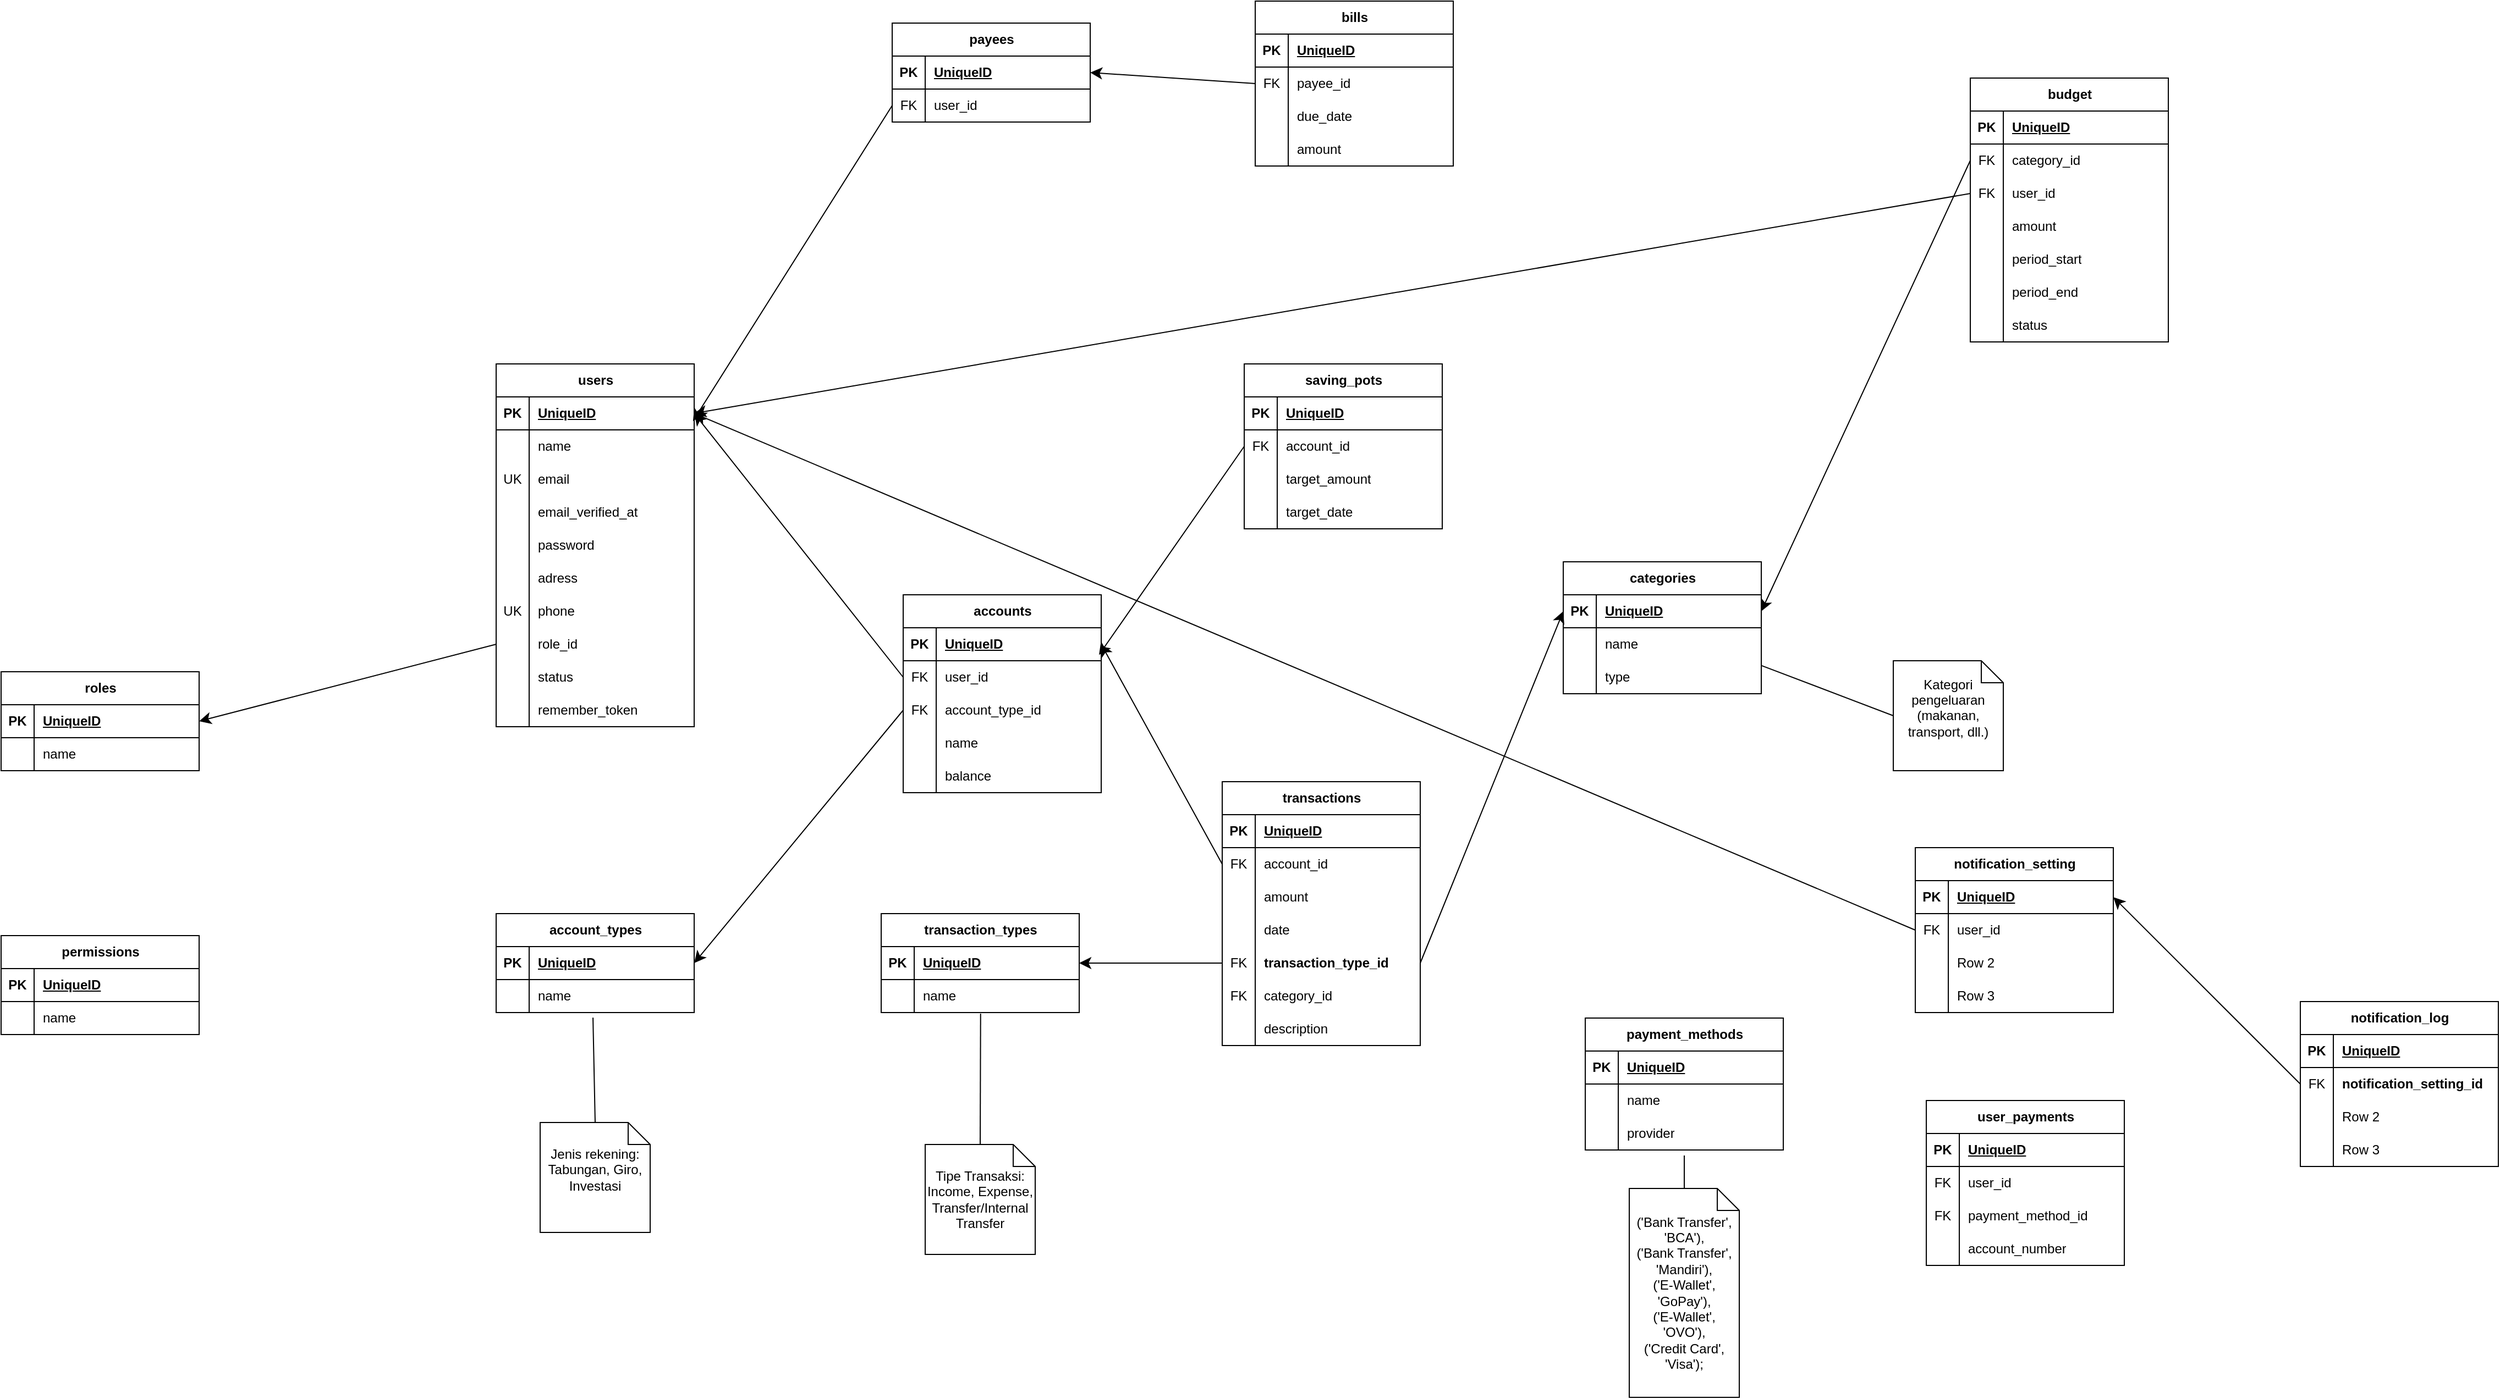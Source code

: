 <mxfile version="27.0.6">
  <diagram name="Page-1" id="iosyFIyQWHm07cXYDnQ-">
    <mxGraphModel dx="2176" dy="1770" grid="1" gridSize="10" guides="1" tooltips="1" connect="1" arrows="1" fold="1" page="1" pageScale="1" pageWidth="850" pageHeight="1100" math="0" shadow="0">
      <root>
        <mxCell id="0" />
        <mxCell id="1" parent="0" />
        <mxCell id="PBnNmT9VWUV5S127L8fZ-1" value="users" style="shape=table;startSize=30;container=1;collapsible=1;childLayout=tableLayout;fixedRows=1;rowLines=0;fontStyle=1;align=center;resizeLast=1;html=1;" parent="1" vertex="1">
          <mxGeometry x="380" y="160" width="180" height="330" as="geometry" />
        </mxCell>
        <mxCell id="PBnNmT9VWUV5S127L8fZ-2" value="" style="shape=tableRow;horizontal=0;startSize=0;swimlaneHead=0;swimlaneBody=0;fillColor=none;collapsible=0;dropTarget=0;points=[[0,0.5],[1,0.5]];portConstraint=eastwest;top=0;left=0;right=0;bottom=1;" parent="PBnNmT9VWUV5S127L8fZ-1" vertex="1">
          <mxGeometry y="30" width="180" height="30" as="geometry" />
        </mxCell>
        <mxCell id="PBnNmT9VWUV5S127L8fZ-3" value="PK" style="shape=partialRectangle;connectable=0;fillColor=none;top=0;left=0;bottom=0;right=0;fontStyle=1;overflow=hidden;whiteSpace=wrap;html=1;" parent="PBnNmT9VWUV5S127L8fZ-2" vertex="1">
          <mxGeometry width="30" height="30" as="geometry">
            <mxRectangle width="30" height="30" as="alternateBounds" />
          </mxGeometry>
        </mxCell>
        <mxCell id="PBnNmT9VWUV5S127L8fZ-4" value="UniqueID" style="shape=partialRectangle;connectable=0;fillColor=none;top=0;left=0;bottom=0;right=0;align=left;spacingLeft=6;fontStyle=5;overflow=hidden;whiteSpace=wrap;html=1;" parent="PBnNmT9VWUV5S127L8fZ-2" vertex="1">
          <mxGeometry x="30" width="150" height="30" as="geometry">
            <mxRectangle width="150" height="30" as="alternateBounds" />
          </mxGeometry>
        </mxCell>
        <mxCell id="PBnNmT9VWUV5S127L8fZ-5" value="" style="shape=tableRow;horizontal=0;startSize=0;swimlaneHead=0;swimlaneBody=0;fillColor=none;collapsible=0;dropTarget=0;points=[[0,0.5],[1,0.5]];portConstraint=eastwest;top=0;left=0;right=0;bottom=0;" parent="PBnNmT9VWUV5S127L8fZ-1" vertex="1">
          <mxGeometry y="60" width="180" height="30" as="geometry" />
        </mxCell>
        <mxCell id="PBnNmT9VWUV5S127L8fZ-6" value="" style="shape=partialRectangle;connectable=0;fillColor=none;top=0;left=0;bottom=0;right=0;editable=1;overflow=hidden;whiteSpace=wrap;html=1;" parent="PBnNmT9VWUV5S127L8fZ-5" vertex="1">
          <mxGeometry width="30" height="30" as="geometry">
            <mxRectangle width="30" height="30" as="alternateBounds" />
          </mxGeometry>
        </mxCell>
        <mxCell id="PBnNmT9VWUV5S127L8fZ-7" value="name" style="shape=partialRectangle;connectable=0;fillColor=none;top=0;left=0;bottom=0;right=0;align=left;spacingLeft=6;overflow=hidden;whiteSpace=wrap;html=1;" parent="PBnNmT9VWUV5S127L8fZ-5" vertex="1">
          <mxGeometry x="30" width="150" height="30" as="geometry">
            <mxRectangle width="150" height="30" as="alternateBounds" />
          </mxGeometry>
        </mxCell>
        <mxCell id="PBnNmT9VWUV5S127L8fZ-8" value="" style="shape=tableRow;horizontal=0;startSize=0;swimlaneHead=0;swimlaneBody=0;fillColor=none;collapsible=0;dropTarget=0;points=[[0,0.5],[1,0.5]];portConstraint=eastwest;top=0;left=0;right=0;bottom=0;" parent="PBnNmT9VWUV5S127L8fZ-1" vertex="1">
          <mxGeometry y="90" width="180" height="30" as="geometry" />
        </mxCell>
        <mxCell id="PBnNmT9VWUV5S127L8fZ-9" value="UK" style="shape=partialRectangle;connectable=0;fillColor=none;top=0;left=0;bottom=0;right=0;editable=1;overflow=hidden;whiteSpace=wrap;html=1;" parent="PBnNmT9VWUV5S127L8fZ-8" vertex="1">
          <mxGeometry width="30" height="30" as="geometry">
            <mxRectangle width="30" height="30" as="alternateBounds" />
          </mxGeometry>
        </mxCell>
        <mxCell id="PBnNmT9VWUV5S127L8fZ-10" value="email" style="shape=partialRectangle;connectable=0;fillColor=none;top=0;left=0;bottom=0;right=0;align=left;spacingLeft=6;overflow=hidden;whiteSpace=wrap;html=1;" parent="PBnNmT9VWUV5S127L8fZ-8" vertex="1">
          <mxGeometry x="30" width="150" height="30" as="geometry">
            <mxRectangle width="150" height="30" as="alternateBounds" />
          </mxGeometry>
        </mxCell>
        <mxCell id="PBnNmT9VWUV5S127L8fZ-11" value="" style="shape=tableRow;horizontal=0;startSize=0;swimlaneHead=0;swimlaneBody=0;fillColor=none;collapsible=0;dropTarget=0;points=[[0,0.5],[1,0.5]];portConstraint=eastwest;top=0;left=0;right=0;bottom=0;" parent="PBnNmT9VWUV5S127L8fZ-1" vertex="1">
          <mxGeometry y="120" width="180" height="30" as="geometry" />
        </mxCell>
        <mxCell id="PBnNmT9VWUV5S127L8fZ-12" value="" style="shape=partialRectangle;connectable=0;fillColor=none;top=0;left=0;bottom=0;right=0;editable=1;overflow=hidden;whiteSpace=wrap;html=1;" parent="PBnNmT9VWUV5S127L8fZ-11" vertex="1">
          <mxGeometry width="30" height="30" as="geometry">
            <mxRectangle width="30" height="30" as="alternateBounds" />
          </mxGeometry>
        </mxCell>
        <mxCell id="PBnNmT9VWUV5S127L8fZ-13" value="email_verified_at" style="shape=partialRectangle;connectable=0;fillColor=none;top=0;left=0;bottom=0;right=0;align=left;spacingLeft=6;overflow=hidden;whiteSpace=wrap;html=1;" parent="PBnNmT9VWUV5S127L8fZ-11" vertex="1">
          <mxGeometry x="30" width="150" height="30" as="geometry">
            <mxRectangle width="150" height="30" as="alternateBounds" />
          </mxGeometry>
        </mxCell>
        <mxCell id="PBnNmT9VWUV5S127L8fZ-175" value="" style="shape=tableRow;horizontal=0;startSize=0;swimlaneHead=0;swimlaneBody=0;fillColor=none;collapsible=0;dropTarget=0;points=[[0,0.5],[1,0.5]];portConstraint=eastwest;top=0;left=0;right=0;bottom=0;" parent="PBnNmT9VWUV5S127L8fZ-1" vertex="1">
          <mxGeometry y="150" width="180" height="30" as="geometry" />
        </mxCell>
        <mxCell id="PBnNmT9VWUV5S127L8fZ-176" value="" style="shape=partialRectangle;connectable=0;fillColor=none;top=0;left=0;bottom=0;right=0;editable=1;overflow=hidden;whiteSpace=wrap;html=1;" parent="PBnNmT9VWUV5S127L8fZ-175" vertex="1">
          <mxGeometry width="30" height="30" as="geometry">
            <mxRectangle width="30" height="30" as="alternateBounds" />
          </mxGeometry>
        </mxCell>
        <mxCell id="PBnNmT9VWUV5S127L8fZ-177" value="password" style="shape=partialRectangle;connectable=0;fillColor=none;top=0;left=0;bottom=0;right=0;align=left;spacingLeft=6;overflow=hidden;whiteSpace=wrap;html=1;" parent="PBnNmT9VWUV5S127L8fZ-175" vertex="1">
          <mxGeometry x="30" width="150" height="30" as="geometry">
            <mxRectangle width="150" height="30" as="alternateBounds" />
          </mxGeometry>
        </mxCell>
        <mxCell id="PBnNmT9VWUV5S127L8fZ-178" value="" style="shape=tableRow;horizontal=0;startSize=0;swimlaneHead=0;swimlaneBody=0;fillColor=none;collapsible=0;dropTarget=0;points=[[0,0.5],[1,0.5]];portConstraint=eastwest;top=0;left=0;right=0;bottom=0;" parent="PBnNmT9VWUV5S127L8fZ-1" vertex="1">
          <mxGeometry y="180" width="180" height="30" as="geometry" />
        </mxCell>
        <mxCell id="PBnNmT9VWUV5S127L8fZ-179" value="" style="shape=partialRectangle;connectable=0;fillColor=none;top=0;left=0;bottom=0;right=0;editable=1;overflow=hidden;whiteSpace=wrap;html=1;" parent="PBnNmT9VWUV5S127L8fZ-178" vertex="1">
          <mxGeometry width="30" height="30" as="geometry">
            <mxRectangle width="30" height="30" as="alternateBounds" />
          </mxGeometry>
        </mxCell>
        <mxCell id="PBnNmT9VWUV5S127L8fZ-180" value="adress" style="shape=partialRectangle;connectable=0;fillColor=none;top=0;left=0;bottom=0;right=0;align=left;spacingLeft=6;overflow=hidden;whiteSpace=wrap;html=1;" parent="PBnNmT9VWUV5S127L8fZ-178" vertex="1">
          <mxGeometry x="30" width="150" height="30" as="geometry">
            <mxRectangle width="150" height="30" as="alternateBounds" />
          </mxGeometry>
        </mxCell>
        <mxCell id="PBnNmT9VWUV5S127L8fZ-181" value="" style="shape=tableRow;horizontal=0;startSize=0;swimlaneHead=0;swimlaneBody=0;fillColor=none;collapsible=0;dropTarget=0;points=[[0,0.5],[1,0.5]];portConstraint=eastwest;top=0;left=0;right=0;bottom=0;" parent="PBnNmT9VWUV5S127L8fZ-1" vertex="1">
          <mxGeometry y="210" width="180" height="30" as="geometry" />
        </mxCell>
        <mxCell id="PBnNmT9VWUV5S127L8fZ-182" value="UK" style="shape=partialRectangle;connectable=0;fillColor=none;top=0;left=0;bottom=0;right=0;editable=1;overflow=hidden;whiteSpace=wrap;html=1;" parent="PBnNmT9VWUV5S127L8fZ-181" vertex="1">
          <mxGeometry width="30" height="30" as="geometry">
            <mxRectangle width="30" height="30" as="alternateBounds" />
          </mxGeometry>
        </mxCell>
        <mxCell id="PBnNmT9VWUV5S127L8fZ-183" value="phone" style="shape=partialRectangle;connectable=0;fillColor=none;top=0;left=0;bottom=0;right=0;align=left;spacingLeft=6;overflow=hidden;whiteSpace=wrap;html=1;" parent="PBnNmT9VWUV5S127L8fZ-181" vertex="1">
          <mxGeometry x="30" width="150" height="30" as="geometry">
            <mxRectangle width="150" height="30" as="alternateBounds" />
          </mxGeometry>
        </mxCell>
        <mxCell id="PBnNmT9VWUV5S127L8fZ-185" value="" style="shape=tableRow;horizontal=0;startSize=0;swimlaneHead=0;swimlaneBody=0;fillColor=none;collapsible=0;dropTarget=0;points=[[0,0.5],[1,0.5]];portConstraint=eastwest;top=0;left=0;right=0;bottom=0;" parent="PBnNmT9VWUV5S127L8fZ-1" vertex="1">
          <mxGeometry y="240" width="180" height="30" as="geometry" />
        </mxCell>
        <mxCell id="PBnNmT9VWUV5S127L8fZ-186" value="" style="shape=partialRectangle;connectable=0;fillColor=none;top=0;left=0;bottom=0;right=0;editable=1;overflow=hidden;whiteSpace=wrap;html=1;" parent="PBnNmT9VWUV5S127L8fZ-185" vertex="1">
          <mxGeometry width="30" height="30" as="geometry">
            <mxRectangle width="30" height="30" as="alternateBounds" />
          </mxGeometry>
        </mxCell>
        <mxCell id="PBnNmT9VWUV5S127L8fZ-187" value="role_id" style="shape=partialRectangle;connectable=0;fillColor=none;top=0;left=0;bottom=0;right=0;align=left;spacingLeft=6;overflow=hidden;whiteSpace=wrap;html=1;" parent="PBnNmT9VWUV5S127L8fZ-185" vertex="1">
          <mxGeometry x="30" width="150" height="30" as="geometry">
            <mxRectangle width="150" height="30" as="alternateBounds" />
          </mxGeometry>
        </mxCell>
        <mxCell id="PBnNmT9VWUV5S127L8fZ-188" value="" style="shape=tableRow;horizontal=0;startSize=0;swimlaneHead=0;swimlaneBody=0;fillColor=none;collapsible=0;dropTarget=0;points=[[0,0.5],[1,0.5]];portConstraint=eastwest;top=0;left=0;right=0;bottom=0;" parent="PBnNmT9VWUV5S127L8fZ-1" vertex="1">
          <mxGeometry y="270" width="180" height="30" as="geometry" />
        </mxCell>
        <mxCell id="PBnNmT9VWUV5S127L8fZ-189" value="" style="shape=partialRectangle;connectable=0;fillColor=none;top=0;left=0;bottom=0;right=0;editable=1;overflow=hidden;whiteSpace=wrap;html=1;" parent="PBnNmT9VWUV5S127L8fZ-188" vertex="1">
          <mxGeometry width="30" height="30" as="geometry">
            <mxRectangle width="30" height="30" as="alternateBounds" />
          </mxGeometry>
        </mxCell>
        <mxCell id="PBnNmT9VWUV5S127L8fZ-190" value="status" style="shape=partialRectangle;connectable=0;fillColor=none;top=0;left=0;bottom=0;right=0;align=left;spacingLeft=6;overflow=hidden;whiteSpace=wrap;html=1;" parent="PBnNmT9VWUV5S127L8fZ-188" vertex="1">
          <mxGeometry x="30" width="150" height="30" as="geometry">
            <mxRectangle width="150" height="30" as="alternateBounds" />
          </mxGeometry>
        </mxCell>
        <mxCell id="PBnNmT9VWUV5S127L8fZ-191" value="" style="shape=tableRow;horizontal=0;startSize=0;swimlaneHead=0;swimlaneBody=0;fillColor=none;collapsible=0;dropTarget=0;points=[[0,0.5],[1,0.5]];portConstraint=eastwest;top=0;left=0;right=0;bottom=0;" parent="PBnNmT9VWUV5S127L8fZ-1" vertex="1">
          <mxGeometry y="300" width="180" height="30" as="geometry" />
        </mxCell>
        <mxCell id="PBnNmT9VWUV5S127L8fZ-192" value="" style="shape=partialRectangle;connectable=0;fillColor=none;top=0;left=0;bottom=0;right=0;editable=1;overflow=hidden;whiteSpace=wrap;html=1;" parent="PBnNmT9VWUV5S127L8fZ-191" vertex="1">
          <mxGeometry width="30" height="30" as="geometry">
            <mxRectangle width="30" height="30" as="alternateBounds" />
          </mxGeometry>
        </mxCell>
        <mxCell id="PBnNmT9VWUV5S127L8fZ-193" value="remember_token" style="shape=partialRectangle;connectable=0;fillColor=none;top=0;left=0;bottom=0;right=0;align=left;spacingLeft=6;overflow=hidden;whiteSpace=wrap;html=1;" parent="PBnNmT9VWUV5S127L8fZ-191" vertex="1">
          <mxGeometry x="30" width="150" height="30" as="geometry">
            <mxRectangle width="150" height="30" as="alternateBounds" />
          </mxGeometry>
        </mxCell>
        <mxCell id="PBnNmT9VWUV5S127L8fZ-14" value="account_types" style="shape=table;startSize=30;container=1;collapsible=1;childLayout=tableLayout;fixedRows=1;rowLines=0;fontStyle=1;align=center;resizeLast=1;html=1;" parent="1" vertex="1">
          <mxGeometry x="380" y="660" width="180" height="90" as="geometry" />
        </mxCell>
        <mxCell id="PBnNmT9VWUV5S127L8fZ-15" value="" style="shape=tableRow;horizontal=0;startSize=0;swimlaneHead=0;swimlaneBody=0;fillColor=none;collapsible=0;dropTarget=0;points=[[0,0.5],[1,0.5]];portConstraint=eastwest;top=0;left=0;right=0;bottom=1;" parent="PBnNmT9VWUV5S127L8fZ-14" vertex="1">
          <mxGeometry y="30" width="180" height="30" as="geometry" />
        </mxCell>
        <mxCell id="PBnNmT9VWUV5S127L8fZ-16" value="PK" style="shape=partialRectangle;connectable=0;fillColor=none;top=0;left=0;bottom=0;right=0;fontStyle=1;overflow=hidden;whiteSpace=wrap;html=1;" parent="PBnNmT9VWUV5S127L8fZ-15" vertex="1">
          <mxGeometry width="30" height="30" as="geometry">
            <mxRectangle width="30" height="30" as="alternateBounds" />
          </mxGeometry>
        </mxCell>
        <mxCell id="PBnNmT9VWUV5S127L8fZ-17" value="UniqueID" style="shape=partialRectangle;connectable=0;fillColor=none;top=0;left=0;bottom=0;right=0;align=left;spacingLeft=6;fontStyle=5;overflow=hidden;whiteSpace=wrap;html=1;" parent="PBnNmT9VWUV5S127L8fZ-15" vertex="1">
          <mxGeometry x="30" width="150" height="30" as="geometry">
            <mxRectangle width="150" height="30" as="alternateBounds" />
          </mxGeometry>
        </mxCell>
        <mxCell id="PBnNmT9VWUV5S127L8fZ-18" value="" style="shape=tableRow;horizontal=0;startSize=0;swimlaneHead=0;swimlaneBody=0;fillColor=none;collapsible=0;dropTarget=0;points=[[0,0.5],[1,0.5]];portConstraint=eastwest;top=0;left=0;right=0;bottom=0;" parent="PBnNmT9VWUV5S127L8fZ-14" vertex="1">
          <mxGeometry y="60" width="180" height="30" as="geometry" />
        </mxCell>
        <mxCell id="PBnNmT9VWUV5S127L8fZ-19" value="" style="shape=partialRectangle;connectable=0;fillColor=none;top=0;left=0;bottom=0;right=0;editable=1;overflow=hidden;whiteSpace=wrap;html=1;" parent="PBnNmT9VWUV5S127L8fZ-18" vertex="1">
          <mxGeometry width="30" height="30" as="geometry">
            <mxRectangle width="30" height="30" as="alternateBounds" />
          </mxGeometry>
        </mxCell>
        <mxCell id="PBnNmT9VWUV5S127L8fZ-20" value="name" style="shape=partialRectangle;connectable=0;fillColor=none;top=0;left=0;bottom=0;right=0;align=left;spacingLeft=6;overflow=hidden;whiteSpace=wrap;html=1;" parent="PBnNmT9VWUV5S127L8fZ-18" vertex="1">
          <mxGeometry x="30" width="150" height="30" as="geometry">
            <mxRectangle width="150" height="30" as="alternateBounds" />
          </mxGeometry>
        </mxCell>
        <mxCell id="PBnNmT9VWUV5S127L8fZ-27" value="accounts" style="shape=table;startSize=30;container=1;collapsible=1;childLayout=tableLayout;fixedRows=1;rowLines=0;fontStyle=1;align=center;resizeLast=1;html=1;" parent="1" vertex="1">
          <mxGeometry x="750" y="370" width="180" height="180" as="geometry" />
        </mxCell>
        <mxCell id="PBnNmT9VWUV5S127L8fZ-28" value="" style="shape=tableRow;horizontal=0;startSize=0;swimlaneHead=0;swimlaneBody=0;fillColor=none;collapsible=0;dropTarget=0;points=[[0,0.5],[1,0.5]];portConstraint=eastwest;top=0;left=0;right=0;bottom=1;" parent="PBnNmT9VWUV5S127L8fZ-27" vertex="1">
          <mxGeometry y="30" width="180" height="30" as="geometry" />
        </mxCell>
        <mxCell id="PBnNmT9VWUV5S127L8fZ-29" value="PK" style="shape=partialRectangle;connectable=0;fillColor=none;top=0;left=0;bottom=0;right=0;fontStyle=1;overflow=hidden;whiteSpace=wrap;html=1;" parent="PBnNmT9VWUV5S127L8fZ-28" vertex="1">
          <mxGeometry width="30" height="30" as="geometry">
            <mxRectangle width="30" height="30" as="alternateBounds" />
          </mxGeometry>
        </mxCell>
        <mxCell id="PBnNmT9VWUV5S127L8fZ-30" value="UniqueID" style="shape=partialRectangle;connectable=0;fillColor=none;top=0;left=0;bottom=0;right=0;align=left;spacingLeft=6;fontStyle=5;overflow=hidden;whiteSpace=wrap;html=1;" parent="PBnNmT9VWUV5S127L8fZ-28" vertex="1">
          <mxGeometry x="30" width="150" height="30" as="geometry">
            <mxRectangle width="150" height="30" as="alternateBounds" />
          </mxGeometry>
        </mxCell>
        <mxCell id="PBnNmT9VWUV5S127L8fZ-31" value="" style="shape=tableRow;horizontal=0;startSize=0;swimlaneHead=0;swimlaneBody=0;fillColor=none;collapsible=0;dropTarget=0;points=[[0,0.5],[1,0.5]];portConstraint=eastwest;top=0;left=0;right=0;bottom=0;" parent="PBnNmT9VWUV5S127L8fZ-27" vertex="1">
          <mxGeometry y="60" width="180" height="30" as="geometry" />
        </mxCell>
        <mxCell id="PBnNmT9VWUV5S127L8fZ-32" value="FK" style="shape=partialRectangle;connectable=0;fillColor=none;top=0;left=0;bottom=0;right=0;editable=1;overflow=hidden;whiteSpace=wrap;html=1;" parent="PBnNmT9VWUV5S127L8fZ-31" vertex="1">
          <mxGeometry width="30" height="30" as="geometry">
            <mxRectangle width="30" height="30" as="alternateBounds" />
          </mxGeometry>
        </mxCell>
        <mxCell id="PBnNmT9VWUV5S127L8fZ-33" value="user_id" style="shape=partialRectangle;connectable=0;fillColor=none;top=0;left=0;bottom=0;right=0;align=left;spacingLeft=6;overflow=hidden;whiteSpace=wrap;html=1;" parent="PBnNmT9VWUV5S127L8fZ-31" vertex="1">
          <mxGeometry x="30" width="150" height="30" as="geometry">
            <mxRectangle width="150" height="30" as="alternateBounds" />
          </mxGeometry>
        </mxCell>
        <mxCell id="PBnNmT9VWUV5S127L8fZ-34" value="" style="shape=tableRow;horizontal=0;startSize=0;swimlaneHead=0;swimlaneBody=0;fillColor=none;collapsible=0;dropTarget=0;points=[[0,0.5],[1,0.5]];portConstraint=eastwest;top=0;left=0;right=0;bottom=0;" parent="PBnNmT9VWUV5S127L8fZ-27" vertex="1">
          <mxGeometry y="90" width="180" height="30" as="geometry" />
        </mxCell>
        <mxCell id="PBnNmT9VWUV5S127L8fZ-35" value="FK" style="shape=partialRectangle;connectable=0;fillColor=none;top=0;left=0;bottom=0;right=0;editable=1;overflow=hidden;whiteSpace=wrap;html=1;" parent="PBnNmT9VWUV5S127L8fZ-34" vertex="1">
          <mxGeometry width="30" height="30" as="geometry">
            <mxRectangle width="30" height="30" as="alternateBounds" />
          </mxGeometry>
        </mxCell>
        <mxCell id="PBnNmT9VWUV5S127L8fZ-36" value="account_type_id" style="shape=partialRectangle;connectable=0;fillColor=none;top=0;left=0;bottom=0;right=0;align=left;spacingLeft=6;overflow=hidden;whiteSpace=wrap;html=1;" parent="PBnNmT9VWUV5S127L8fZ-34" vertex="1">
          <mxGeometry x="30" width="150" height="30" as="geometry">
            <mxRectangle width="150" height="30" as="alternateBounds" />
          </mxGeometry>
        </mxCell>
        <mxCell id="1Ns7RrQN6S3BUj81rmrr-61" value="" style="shape=tableRow;horizontal=0;startSize=0;swimlaneHead=0;swimlaneBody=0;fillColor=none;collapsible=0;dropTarget=0;points=[[0,0.5],[1,0.5]];portConstraint=eastwest;top=0;left=0;right=0;bottom=0;" vertex="1" parent="PBnNmT9VWUV5S127L8fZ-27">
          <mxGeometry y="120" width="180" height="30" as="geometry" />
        </mxCell>
        <mxCell id="1Ns7RrQN6S3BUj81rmrr-62" value="" style="shape=partialRectangle;connectable=0;fillColor=none;top=0;left=0;bottom=0;right=0;editable=1;overflow=hidden;whiteSpace=wrap;html=1;" vertex="1" parent="1Ns7RrQN6S3BUj81rmrr-61">
          <mxGeometry width="30" height="30" as="geometry">
            <mxRectangle width="30" height="30" as="alternateBounds" />
          </mxGeometry>
        </mxCell>
        <mxCell id="1Ns7RrQN6S3BUj81rmrr-63" value="name" style="shape=partialRectangle;connectable=0;fillColor=none;top=0;left=0;bottom=0;right=0;align=left;spacingLeft=6;overflow=hidden;whiteSpace=wrap;html=1;" vertex="1" parent="1Ns7RrQN6S3BUj81rmrr-61">
          <mxGeometry x="30" width="150" height="30" as="geometry">
            <mxRectangle width="150" height="30" as="alternateBounds" />
          </mxGeometry>
        </mxCell>
        <mxCell id="1Ns7RrQN6S3BUj81rmrr-64" value="" style="shape=tableRow;horizontal=0;startSize=0;swimlaneHead=0;swimlaneBody=0;fillColor=none;collapsible=0;dropTarget=0;points=[[0,0.5],[1,0.5]];portConstraint=eastwest;top=0;left=0;right=0;bottom=0;" vertex="1" parent="PBnNmT9VWUV5S127L8fZ-27">
          <mxGeometry y="150" width="180" height="30" as="geometry" />
        </mxCell>
        <mxCell id="1Ns7RrQN6S3BUj81rmrr-65" value="" style="shape=partialRectangle;connectable=0;fillColor=none;top=0;left=0;bottom=0;right=0;editable=1;overflow=hidden;whiteSpace=wrap;html=1;" vertex="1" parent="1Ns7RrQN6S3BUj81rmrr-64">
          <mxGeometry width="30" height="30" as="geometry">
            <mxRectangle width="30" height="30" as="alternateBounds" />
          </mxGeometry>
        </mxCell>
        <mxCell id="1Ns7RrQN6S3BUj81rmrr-66" value="balance" style="shape=partialRectangle;connectable=0;fillColor=none;top=0;left=0;bottom=0;right=0;align=left;spacingLeft=6;overflow=hidden;whiteSpace=wrap;html=1;" vertex="1" parent="1Ns7RrQN6S3BUj81rmrr-64">
          <mxGeometry x="30" width="150" height="30" as="geometry">
            <mxRectangle width="150" height="30" as="alternateBounds" />
          </mxGeometry>
        </mxCell>
        <mxCell id="PBnNmT9VWUV5S127L8fZ-40" value="transactions" style="shape=table;startSize=30;container=1;collapsible=1;childLayout=tableLayout;fixedRows=1;rowLines=0;fontStyle=1;align=center;resizeLast=1;html=1;" parent="1" vertex="1">
          <mxGeometry x="1040" y="540" width="180" height="240" as="geometry" />
        </mxCell>
        <mxCell id="PBnNmT9VWUV5S127L8fZ-41" value="" style="shape=tableRow;horizontal=0;startSize=0;swimlaneHead=0;swimlaneBody=0;fillColor=none;collapsible=0;dropTarget=0;points=[[0,0.5],[1,0.5]];portConstraint=eastwest;top=0;left=0;right=0;bottom=1;" parent="PBnNmT9VWUV5S127L8fZ-40" vertex="1">
          <mxGeometry y="30" width="180" height="30" as="geometry" />
        </mxCell>
        <mxCell id="PBnNmT9VWUV5S127L8fZ-42" value="PK" style="shape=partialRectangle;connectable=0;fillColor=none;top=0;left=0;bottom=0;right=0;fontStyle=1;overflow=hidden;whiteSpace=wrap;html=1;" parent="PBnNmT9VWUV5S127L8fZ-41" vertex="1">
          <mxGeometry width="30" height="30" as="geometry">
            <mxRectangle width="30" height="30" as="alternateBounds" />
          </mxGeometry>
        </mxCell>
        <mxCell id="PBnNmT9VWUV5S127L8fZ-43" value="UniqueID" style="shape=partialRectangle;connectable=0;fillColor=none;top=0;left=0;bottom=0;right=0;align=left;spacingLeft=6;fontStyle=5;overflow=hidden;whiteSpace=wrap;html=1;" parent="PBnNmT9VWUV5S127L8fZ-41" vertex="1">
          <mxGeometry x="30" width="150" height="30" as="geometry">
            <mxRectangle width="150" height="30" as="alternateBounds" />
          </mxGeometry>
        </mxCell>
        <mxCell id="PBnNmT9VWUV5S127L8fZ-44" value="" style="shape=tableRow;horizontal=0;startSize=0;swimlaneHead=0;swimlaneBody=0;fillColor=none;collapsible=0;dropTarget=0;points=[[0,0.5],[1,0.5]];portConstraint=eastwest;top=0;left=0;right=0;bottom=0;" parent="PBnNmT9VWUV5S127L8fZ-40" vertex="1">
          <mxGeometry y="60" width="180" height="30" as="geometry" />
        </mxCell>
        <mxCell id="PBnNmT9VWUV5S127L8fZ-45" value="FK" style="shape=partialRectangle;connectable=0;fillColor=none;top=0;left=0;bottom=0;right=0;editable=1;overflow=hidden;whiteSpace=wrap;html=1;" parent="PBnNmT9VWUV5S127L8fZ-44" vertex="1">
          <mxGeometry width="30" height="30" as="geometry">
            <mxRectangle width="30" height="30" as="alternateBounds" />
          </mxGeometry>
        </mxCell>
        <mxCell id="PBnNmT9VWUV5S127L8fZ-46" value="account_id" style="shape=partialRectangle;connectable=0;fillColor=none;top=0;left=0;bottom=0;right=0;align=left;spacingLeft=6;overflow=hidden;whiteSpace=wrap;html=1;" parent="PBnNmT9VWUV5S127L8fZ-44" vertex="1">
          <mxGeometry x="30" width="150" height="30" as="geometry">
            <mxRectangle width="150" height="30" as="alternateBounds" />
          </mxGeometry>
        </mxCell>
        <mxCell id="1Ns7RrQN6S3BUj81rmrr-79" value="" style="shape=tableRow;horizontal=0;startSize=0;swimlaneHead=0;swimlaneBody=0;fillColor=none;collapsible=0;dropTarget=0;points=[[0,0.5],[1,0.5]];portConstraint=eastwest;top=0;left=0;right=0;bottom=0;" vertex="1" parent="PBnNmT9VWUV5S127L8fZ-40">
          <mxGeometry y="90" width="180" height="30" as="geometry" />
        </mxCell>
        <mxCell id="1Ns7RrQN6S3BUj81rmrr-80" value="" style="shape=partialRectangle;connectable=0;fillColor=none;top=0;left=0;bottom=0;right=0;editable=1;overflow=hidden;whiteSpace=wrap;html=1;" vertex="1" parent="1Ns7RrQN6S3BUj81rmrr-79">
          <mxGeometry width="30" height="30" as="geometry">
            <mxRectangle width="30" height="30" as="alternateBounds" />
          </mxGeometry>
        </mxCell>
        <mxCell id="1Ns7RrQN6S3BUj81rmrr-81" value="amount" style="shape=partialRectangle;connectable=0;fillColor=none;top=0;left=0;bottom=0;right=0;align=left;spacingLeft=6;overflow=hidden;whiteSpace=wrap;html=1;" vertex="1" parent="1Ns7RrQN6S3BUj81rmrr-79">
          <mxGeometry x="30" width="150" height="30" as="geometry">
            <mxRectangle width="150" height="30" as="alternateBounds" />
          </mxGeometry>
        </mxCell>
        <mxCell id="1Ns7RrQN6S3BUj81rmrr-82" value="" style="shape=tableRow;horizontal=0;startSize=0;swimlaneHead=0;swimlaneBody=0;fillColor=none;collapsible=0;dropTarget=0;points=[[0,0.5],[1,0.5]];portConstraint=eastwest;top=0;left=0;right=0;bottom=0;" vertex="1" parent="PBnNmT9VWUV5S127L8fZ-40">
          <mxGeometry y="120" width="180" height="30" as="geometry" />
        </mxCell>
        <mxCell id="1Ns7RrQN6S3BUj81rmrr-83" value="" style="shape=partialRectangle;connectable=0;fillColor=none;top=0;left=0;bottom=0;right=0;editable=1;overflow=hidden;whiteSpace=wrap;html=1;" vertex="1" parent="1Ns7RrQN6S3BUj81rmrr-82">
          <mxGeometry width="30" height="30" as="geometry">
            <mxRectangle width="30" height="30" as="alternateBounds" />
          </mxGeometry>
        </mxCell>
        <mxCell id="1Ns7RrQN6S3BUj81rmrr-84" value="date" style="shape=partialRectangle;connectable=0;fillColor=none;top=0;left=0;bottom=0;right=0;align=left;spacingLeft=6;overflow=hidden;whiteSpace=wrap;html=1;" vertex="1" parent="1Ns7RrQN6S3BUj81rmrr-82">
          <mxGeometry x="30" width="150" height="30" as="geometry">
            <mxRectangle width="150" height="30" as="alternateBounds" />
          </mxGeometry>
        </mxCell>
        <mxCell id="1Ns7RrQN6S3BUj81rmrr-85" value="" style="shape=tableRow;horizontal=0;startSize=0;swimlaneHead=0;swimlaneBody=0;fillColor=none;collapsible=0;dropTarget=0;points=[[0,0.5],[1,0.5]];portConstraint=eastwest;top=0;left=0;right=0;bottom=0;" vertex="1" parent="PBnNmT9VWUV5S127L8fZ-40">
          <mxGeometry y="150" width="180" height="30" as="geometry" />
        </mxCell>
        <mxCell id="1Ns7RrQN6S3BUj81rmrr-86" value="FK" style="shape=partialRectangle;connectable=0;fillColor=none;top=0;left=0;bottom=0;right=0;editable=1;overflow=hidden;whiteSpace=wrap;html=1;" vertex="1" parent="1Ns7RrQN6S3BUj81rmrr-85">
          <mxGeometry width="30" height="30" as="geometry">
            <mxRectangle width="30" height="30" as="alternateBounds" />
          </mxGeometry>
        </mxCell>
        <mxCell id="1Ns7RrQN6S3BUj81rmrr-87" value="&lt;span style=&quot;font-weight: 700; text-align: center; text-wrap-mode: nowrap;&quot;&gt;transaction_type_id&lt;/span&gt;" style="shape=partialRectangle;connectable=0;fillColor=none;top=0;left=0;bottom=0;right=0;align=left;spacingLeft=6;overflow=hidden;whiteSpace=wrap;html=1;" vertex="1" parent="1Ns7RrQN6S3BUj81rmrr-85">
          <mxGeometry x="30" width="150" height="30" as="geometry">
            <mxRectangle width="150" height="30" as="alternateBounds" />
          </mxGeometry>
        </mxCell>
        <mxCell id="1Ns7RrQN6S3BUj81rmrr-108" value="" style="shape=tableRow;horizontal=0;startSize=0;swimlaneHead=0;swimlaneBody=0;fillColor=none;collapsible=0;dropTarget=0;points=[[0,0.5],[1,0.5]];portConstraint=eastwest;top=0;left=0;right=0;bottom=0;" vertex="1" parent="PBnNmT9VWUV5S127L8fZ-40">
          <mxGeometry y="180" width="180" height="30" as="geometry" />
        </mxCell>
        <mxCell id="1Ns7RrQN6S3BUj81rmrr-109" value="FK" style="shape=partialRectangle;connectable=0;fillColor=none;top=0;left=0;bottom=0;right=0;editable=1;overflow=hidden;whiteSpace=wrap;html=1;" vertex="1" parent="1Ns7RrQN6S3BUj81rmrr-108">
          <mxGeometry width="30" height="30" as="geometry">
            <mxRectangle width="30" height="30" as="alternateBounds" />
          </mxGeometry>
        </mxCell>
        <mxCell id="1Ns7RrQN6S3BUj81rmrr-110" value="category_id" style="shape=partialRectangle;connectable=0;fillColor=none;top=0;left=0;bottom=0;right=0;align=left;spacingLeft=6;overflow=hidden;whiteSpace=wrap;html=1;" vertex="1" parent="1Ns7RrQN6S3BUj81rmrr-108">
          <mxGeometry x="30" width="150" height="30" as="geometry">
            <mxRectangle width="150" height="30" as="alternateBounds" />
          </mxGeometry>
        </mxCell>
        <mxCell id="1Ns7RrQN6S3BUj81rmrr-165" value="" style="shape=tableRow;horizontal=0;startSize=0;swimlaneHead=0;swimlaneBody=0;fillColor=none;collapsible=0;dropTarget=0;points=[[0,0.5],[1,0.5]];portConstraint=eastwest;top=0;left=0;right=0;bottom=0;" vertex="1" parent="PBnNmT9VWUV5S127L8fZ-40">
          <mxGeometry y="210" width="180" height="30" as="geometry" />
        </mxCell>
        <mxCell id="1Ns7RrQN6S3BUj81rmrr-166" value="" style="shape=partialRectangle;connectable=0;fillColor=none;top=0;left=0;bottom=0;right=0;editable=1;overflow=hidden;whiteSpace=wrap;html=1;" vertex="1" parent="1Ns7RrQN6S3BUj81rmrr-165">
          <mxGeometry width="30" height="30" as="geometry">
            <mxRectangle width="30" height="30" as="alternateBounds" />
          </mxGeometry>
        </mxCell>
        <mxCell id="1Ns7RrQN6S3BUj81rmrr-167" value="description" style="shape=partialRectangle;connectable=0;fillColor=none;top=0;left=0;bottom=0;right=0;align=left;spacingLeft=6;overflow=hidden;whiteSpace=wrap;html=1;" vertex="1" parent="1Ns7RrQN6S3BUj81rmrr-165">
          <mxGeometry x="30" width="150" height="30" as="geometry">
            <mxRectangle width="150" height="30" as="alternateBounds" />
          </mxGeometry>
        </mxCell>
        <mxCell id="PBnNmT9VWUV5S127L8fZ-53" value="payees" style="shape=table;startSize=30;container=1;collapsible=1;childLayout=tableLayout;fixedRows=1;rowLines=0;fontStyle=1;align=center;resizeLast=1;html=1;" parent="1" vertex="1">
          <mxGeometry x="740" y="-150" width="180" height="90" as="geometry" />
        </mxCell>
        <mxCell id="PBnNmT9VWUV5S127L8fZ-54" value="" style="shape=tableRow;horizontal=0;startSize=0;swimlaneHead=0;swimlaneBody=0;fillColor=none;collapsible=0;dropTarget=0;points=[[0,0.5],[1,0.5]];portConstraint=eastwest;top=0;left=0;right=0;bottom=1;" parent="PBnNmT9VWUV5S127L8fZ-53" vertex="1">
          <mxGeometry y="30" width="180" height="30" as="geometry" />
        </mxCell>
        <mxCell id="PBnNmT9VWUV5S127L8fZ-55" value="PK" style="shape=partialRectangle;connectable=0;fillColor=none;top=0;left=0;bottom=0;right=0;fontStyle=1;overflow=hidden;whiteSpace=wrap;html=1;" parent="PBnNmT9VWUV5S127L8fZ-54" vertex="1">
          <mxGeometry width="30" height="30" as="geometry">
            <mxRectangle width="30" height="30" as="alternateBounds" />
          </mxGeometry>
        </mxCell>
        <mxCell id="PBnNmT9VWUV5S127L8fZ-56" value="UniqueID" style="shape=partialRectangle;connectable=0;fillColor=none;top=0;left=0;bottom=0;right=0;align=left;spacingLeft=6;fontStyle=5;overflow=hidden;whiteSpace=wrap;html=1;" parent="PBnNmT9VWUV5S127L8fZ-54" vertex="1">
          <mxGeometry x="30" width="150" height="30" as="geometry">
            <mxRectangle width="150" height="30" as="alternateBounds" />
          </mxGeometry>
        </mxCell>
        <mxCell id="PBnNmT9VWUV5S127L8fZ-57" value="" style="shape=tableRow;horizontal=0;startSize=0;swimlaneHead=0;swimlaneBody=0;fillColor=none;collapsible=0;dropTarget=0;points=[[0,0.5],[1,0.5]];portConstraint=eastwest;top=0;left=0;right=0;bottom=0;" parent="PBnNmT9VWUV5S127L8fZ-53" vertex="1">
          <mxGeometry y="60" width="180" height="30" as="geometry" />
        </mxCell>
        <mxCell id="PBnNmT9VWUV5S127L8fZ-58" value="FK" style="shape=partialRectangle;connectable=0;fillColor=none;top=0;left=0;bottom=0;right=0;editable=1;overflow=hidden;whiteSpace=wrap;html=1;" parent="PBnNmT9VWUV5S127L8fZ-57" vertex="1">
          <mxGeometry width="30" height="30" as="geometry">
            <mxRectangle width="30" height="30" as="alternateBounds" />
          </mxGeometry>
        </mxCell>
        <mxCell id="PBnNmT9VWUV5S127L8fZ-59" value="user_id" style="shape=partialRectangle;connectable=0;fillColor=none;top=0;left=0;bottom=0;right=0;align=left;spacingLeft=6;overflow=hidden;whiteSpace=wrap;html=1;" parent="PBnNmT9VWUV5S127L8fZ-57" vertex="1">
          <mxGeometry x="30" width="150" height="30" as="geometry">
            <mxRectangle width="150" height="30" as="alternateBounds" />
          </mxGeometry>
        </mxCell>
        <mxCell id="PBnNmT9VWUV5S127L8fZ-66" value="bills" style="shape=table;startSize=30;container=1;collapsible=1;childLayout=tableLayout;fixedRows=1;rowLines=0;fontStyle=1;align=center;resizeLast=1;html=1;" parent="1" vertex="1">
          <mxGeometry x="1070" y="-170" width="180" height="150" as="geometry" />
        </mxCell>
        <mxCell id="PBnNmT9VWUV5S127L8fZ-67" value="" style="shape=tableRow;horizontal=0;startSize=0;swimlaneHead=0;swimlaneBody=0;fillColor=none;collapsible=0;dropTarget=0;points=[[0,0.5],[1,0.5]];portConstraint=eastwest;top=0;left=0;right=0;bottom=1;" parent="PBnNmT9VWUV5S127L8fZ-66" vertex="1">
          <mxGeometry y="30" width="180" height="30" as="geometry" />
        </mxCell>
        <mxCell id="PBnNmT9VWUV5S127L8fZ-68" value="PK" style="shape=partialRectangle;connectable=0;fillColor=none;top=0;left=0;bottom=0;right=0;fontStyle=1;overflow=hidden;whiteSpace=wrap;html=1;" parent="PBnNmT9VWUV5S127L8fZ-67" vertex="1">
          <mxGeometry width="30" height="30" as="geometry">
            <mxRectangle width="30" height="30" as="alternateBounds" />
          </mxGeometry>
        </mxCell>
        <mxCell id="PBnNmT9VWUV5S127L8fZ-69" value="UniqueID" style="shape=partialRectangle;connectable=0;fillColor=none;top=0;left=0;bottom=0;right=0;align=left;spacingLeft=6;fontStyle=5;overflow=hidden;whiteSpace=wrap;html=1;" parent="PBnNmT9VWUV5S127L8fZ-67" vertex="1">
          <mxGeometry x="30" width="150" height="30" as="geometry">
            <mxRectangle width="150" height="30" as="alternateBounds" />
          </mxGeometry>
        </mxCell>
        <mxCell id="PBnNmT9VWUV5S127L8fZ-70" value="" style="shape=tableRow;horizontal=0;startSize=0;swimlaneHead=0;swimlaneBody=0;fillColor=none;collapsible=0;dropTarget=0;points=[[0,0.5],[1,0.5]];portConstraint=eastwest;top=0;left=0;right=0;bottom=0;" parent="PBnNmT9VWUV5S127L8fZ-66" vertex="1">
          <mxGeometry y="60" width="180" height="30" as="geometry" />
        </mxCell>
        <mxCell id="PBnNmT9VWUV5S127L8fZ-71" value="FK" style="shape=partialRectangle;connectable=0;fillColor=none;top=0;left=0;bottom=0;right=0;editable=1;overflow=hidden;whiteSpace=wrap;html=1;" parent="PBnNmT9VWUV5S127L8fZ-70" vertex="1">
          <mxGeometry width="30" height="30" as="geometry">
            <mxRectangle width="30" height="30" as="alternateBounds" />
          </mxGeometry>
        </mxCell>
        <mxCell id="PBnNmT9VWUV5S127L8fZ-72" value="payee_id" style="shape=partialRectangle;connectable=0;fillColor=none;top=0;left=0;bottom=0;right=0;align=left;spacingLeft=6;overflow=hidden;whiteSpace=wrap;html=1;" parent="PBnNmT9VWUV5S127L8fZ-70" vertex="1">
          <mxGeometry x="30" width="150" height="30" as="geometry">
            <mxRectangle width="150" height="30" as="alternateBounds" />
          </mxGeometry>
        </mxCell>
        <mxCell id="PBnNmT9VWUV5S127L8fZ-73" value="" style="shape=tableRow;horizontal=0;startSize=0;swimlaneHead=0;swimlaneBody=0;fillColor=none;collapsible=0;dropTarget=0;points=[[0,0.5],[1,0.5]];portConstraint=eastwest;top=0;left=0;right=0;bottom=0;" parent="PBnNmT9VWUV5S127L8fZ-66" vertex="1">
          <mxGeometry y="90" width="180" height="30" as="geometry" />
        </mxCell>
        <mxCell id="PBnNmT9VWUV5S127L8fZ-74" value="" style="shape=partialRectangle;connectable=0;fillColor=none;top=0;left=0;bottom=0;right=0;editable=1;overflow=hidden;whiteSpace=wrap;html=1;" parent="PBnNmT9VWUV5S127L8fZ-73" vertex="1">
          <mxGeometry width="30" height="30" as="geometry">
            <mxRectangle width="30" height="30" as="alternateBounds" />
          </mxGeometry>
        </mxCell>
        <mxCell id="PBnNmT9VWUV5S127L8fZ-75" value="due_date" style="shape=partialRectangle;connectable=0;fillColor=none;top=0;left=0;bottom=0;right=0;align=left;spacingLeft=6;overflow=hidden;whiteSpace=wrap;html=1;" parent="PBnNmT9VWUV5S127L8fZ-73" vertex="1">
          <mxGeometry x="30" width="150" height="30" as="geometry">
            <mxRectangle width="150" height="30" as="alternateBounds" />
          </mxGeometry>
        </mxCell>
        <mxCell id="PBnNmT9VWUV5S127L8fZ-76" value="" style="shape=tableRow;horizontal=0;startSize=0;swimlaneHead=0;swimlaneBody=0;fillColor=none;collapsible=0;dropTarget=0;points=[[0,0.5],[1,0.5]];portConstraint=eastwest;top=0;left=0;right=0;bottom=0;" parent="PBnNmT9VWUV5S127L8fZ-66" vertex="1">
          <mxGeometry y="120" width="180" height="30" as="geometry" />
        </mxCell>
        <mxCell id="PBnNmT9VWUV5S127L8fZ-77" value="" style="shape=partialRectangle;connectable=0;fillColor=none;top=0;left=0;bottom=0;right=0;editable=1;overflow=hidden;whiteSpace=wrap;html=1;" parent="PBnNmT9VWUV5S127L8fZ-76" vertex="1">
          <mxGeometry width="30" height="30" as="geometry">
            <mxRectangle width="30" height="30" as="alternateBounds" />
          </mxGeometry>
        </mxCell>
        <mxCell id="PBnNmT9VWUV5S127L8fZ-78" value="amount" style="shape=partialRectangle;connectable=0;fillColor=none;top=0;left=0;bottom=0;right=0;align=left;spacingLeft=6;overflow=hidden;whiteSpace=wrap;html=1;" parent="PBnNmT9VWUV5S127L8fZ-76" vertex="1">
          <mxGeometry x="30" width="150" height="30" as="geometry">
            <mxRectangle width="150" height="30" as="alternateBounds" />
          </mxGeometry>
        </mxCell>
        <mxCell id="PBnNmT9VWUV5S127L8fZ-79" value="categories" style="shape=table;startSize=30;container=1;collapsible=1;childLayout=tableLayout;fixedRows=1;rowLines=0;fontStyle=1;align=center;resizeLast=1;html=1;" parent="1" vertex="1">
          <mxGeometry x="1350" y="340" width="180" height="120" as="geometry" />
        </mxCell>
        <mxCell id="PBnNmT9VWUV5S127L8fZ-80" value="" style="shape=tableRow;horizontal=0;startSize=0;swimlaneHead=0;swimlaneBody=0;fillColor=none;collapsible=0;dropTarget=0;points=[[0,0.5],[1,0.5]];portConstraint=eastwest;top=0;left=0;right=0;bottom=1;" parent="PBnNmT9VWUV5S127L8fZ-79" vertex="1">
          <mxGeometry y="30" width="180" height="30" as="geometry" />
        </mxCell>
        <mxCell id="PBnNmT9VWUV5S127L8fZ-81" value="PK" style="shape=partialRectangle;connectable=0;fillColor=none;top=0;left=0;bottom=0;right=0;fontStyle=1;overflow=hidden;whiteSpace=wrap;html=1;" parent="PBnNmT9VWUV5S127L8fZ-80" vertex="1">
          <mxGeometry width="30" height="30" as="geometry">
            <mxRectangle width="30" height="30" as="alternateBounds" />
          </mxGeometry>
        </mxCell>
        <mxCell id="PBnNmT9VWUV5S127L8fZ-82" value="UniqueID" style="shape=partialRectangle;connectable=0;fillColor=none;top=0;left=0;bottom=0;right=0;align=left;spacingLeft=6;fontStyle=5;overflow=hidden;whiteSpace=wrap;html=1;" parent="PBnNmT9VWUV5S127L8fZ-80" vertex="1">
          <mxGeometry x="30" width="150" height="30" as="geometry">
            <mxRectangle width="150" height="30" as="alternateBounds" />
          </mxGeometry>
        </mxCell>
        <mxCell id="PBnNmT9VWUV5S127L8fZ-86" value="" style="shape=tableRow;horizontal=0;startSize=0;swimlaneHead=0;swimlaneBody=0;fillColor=none;collapsible=0;dropTarget=0;points=[[0,0.5],[1,0.5]];portConstraint=eastwest;top=0;left=0;right=0;bottom=0;" parent="PBnNmT9VWUV5S127L8fZ-79" vertex="1">
          <mxGeometry y="60" width="180" height="30" as="geometry" />
        </mxCell>
        <mxCell id="PBnNmT9VWUV5S127L8fZ-87" value="" style="shape=partialRectangle;connectable=0;fillColor=none;top=0;left=0;bottom=0;right=0;editable=1;overflow=hidden;whiteSpace=wrap;html=1;" parent="PBnNmT9VWUV5S127L8fZ-86" vertex="1">
          <mxGeometry width="30" height="30" as="geometry">
            <mxRectangle width="30" height="30" as="alternateBounds" />
          </mxGeometry>
        </mxCell>
        <mxCell id="PBnNmT9VWUV5S127L8fZ-88" value="name" style="shape=partialRectangle;connectable=0;fillColor=none;top=0;left=0;bottom=0;right=0;align=left;spacingLeft=6;overflow=hidden;whiteSpace=wrap;html=1;" parent="PBnNmT9VWUV5S127L8fZ-86" vertex="1">
          <mxGeometry x="30" width="150" height="30" as="geometry">
            <mxRectangle width="150" height="30" as="alternateBounds" />
          </mxGeometry>
        </mxCell>
        <mxCell id="1Ns7RrQN6S3BUj81rmrr-90" value="" style="shape=tableRow;horizontal=0;startSize=0;swimlaneHead=0;swimlaneBody=0;fillColor=none;collapsible=0;dropTarget=0;points=[[0,0.5],[1,0.5]];portConstraint=eastwest;top=0;left=0;right=0;bottom=0;" vertex="1" parent="PBnNmT9VWUV5S127L8fZ-79">
          <mxGeometry y="90" width="180" height="30" as="geometry" />
        </mxCell>
        <mxCell id="1Ns7RrQN6S3BUj81rmrr-91" value="" style="shape=partialRectangle;connectable=0;fillColor=none;top=0;left=0;bottom=0;right=0;editable=1;overflow=hidden;whiteSpace=wrap;html=1;" vertex="1" parent="1Ns7RrQN6S3BUj81rmrr-90">
          <mxGeometry width="30" height="30" as="geometry">
            <mxRectangle width="30" height="30" as="alternateBounds" />
          </mxGeometry>
        </mxCell>
        <mxCell id="1Ns7RrQN6S3BUj81rmrr-92" value="type" style="shape=partialRectangle;connectable=0;fillColor=none;top=0;left=0;bottom=0;right=0;align=left;spacingLeft=6;overflow=hidden;whiteSpace=wrap;html=1;" vertex="1" parent="1Ns7RrQN6S3BUj81rmrr-90">
          <mxGeometry x="30" width="150" height="30" as="geometry">
            <mxRectangle width="150" height="30" as="alternateBounds" />
          </mxGeometry>
        </mxCell>
        <mxCell id="PBnNmT9VWUV5S127L8fZ-92" value="budget" style="shape=table;startSize=30;container=1;collapsible=1;childLayout=tableLayout;fixedRows=1;rowLines=0;fontStyle=1;align=center;resizeLast=1;html=1;" parent="1" vertex="1">
          <mxGeometry x="1720" y="-100" width="180" height="240" as="geometry" />
        </mxCell>
        <mxCell id="PBnNmT9VWUV5S127L8fZ-93" value="" style="shape=tableRow;horizontal=0;startSize=0;swimlaneHead=0;swimlaneBody=0;fillColor=none;collapsible=0;dropTarget=0;points=[[0,0.5],[1,0.5]];portConstraint=eastwest;top=0;left=0;right=0;bottom=1;" parent="PBnNmT9VWUV5S127L8fZ-92" vertex="1">
          <mxGeometry y="30" width="180" height="30" as="geometry" />
        </mxCell>
        <mxCell id="PBnNmT9VWUV5S127L8fZ-94" value="PK" style="shape=partialRectangle;connectable=0;fillColor=none;top=0;left=0;bottom=0;right=0;fontStyle=1;overflow=hidden;whiteSpace=wrap;html=1;" parent="PBnNmT9VWUV5S127L8fZ-93" vertex="1">
          <mxGeometry width="30" height="30" as="geometry">
            <mxRectangle width="30" height="30" as="alternateBounds" />
          </mxGeometry>
        </mxCell>
        <mxCell id="PBnNmT9VWUV5S127L8fZ-95" value="UniqueID" style="shape=partialRectangle;connectable=0;fillColor=none;top=0;left=0;bottom=0;right=0;align=left;spacingLeft=6;fontStyle=5;overflow=hidden;whiteSpace=wrap;html=1;" parent="PBnNmT9VWUV5S127L8fZ-93" vertex="1">
          <mxGeometry x="30" width="150" height="30" as="geometry">
            <mxRectangle width="150" height="30" as="alternateBounds" />
          </mxGeometry>
        </mxCell>
        <mxCell id="PBnNmT9VWUV5S127L8fZ-96" value="" style="shape=tableRow;horizontal=0;startSize=0;swimlaneHead=0;swimlaneBody=0;fillColor=none;collapsible=0;dropTarget=0;points=[[0,0.5],[1,0.5]];portConstraint=eastwest;top=0;left=0;right=0;bottom=0;" parent="PBnNmT9VWUV5S127L8fZ-92" vertex="1">
          <mxGeometry y="60" width="180" height="30" as="geometry" />
        </mxCell>
        <mxCell id="PBnNmT9VWUV5S127L8fZ-97" value="FK" style="shape=partialRectangle;connectable=0;fillColor=none;top=0;left=0;bottom=0;right=0;editable=1;overflow=hidden;whiteSpace=wrap;html=1;" parent="PBnNmT9VWUV5S127L8fZ-96" vertex="1">
          <mxGeometry width="30" height="30" as="geometry">
            <mxRectangle width="30" height="30" as="alternateBounds" />
          </mxGeometry>
        </mxCell>
        <mxCell id="PBnNmT9VWUV5S127L8fZ-98" value="category_id" style="shape=partialRectangle;connectable=0;fillColor=none;top=0;left=0;bottom=0;right=0;align=left;spacingLeft=6;overflow=hidden;whiteSpace=wrap;html=1;" parent="PBnNmT9VWUV5S127L8fZ-96" vertex="1">
          <mxGeometry x="30" width="150" height="30" as="geometry">
            <mxRectangle width="150" height="30" as="alternateBounds" />
          </mxGeometry>
        </mxCell>
        <mxCell id="PBnNmT9VWUV5S127L8fZ-99" value="" style="shape=tableRow;horizontal=0;startSize=0;swimlaneHead=0;swimlaneBody=0;fillColor=none;collapsible=0;dropTarget=0;points=[[0,0.5],[1,0.5]];portConstraint=eastwest;top=0;left=0;right=0;bottom=0;" parent="PBnNmT9VWUV5S127L8fZ-92" vertex="1">
          <mxGeometry y="90" width="180" height="30" as="geometry" />
        </mxCell>
        <mxCell id="PBnNmT9VWUV5S127L8fZ-100" value="FK" style="shape=partialRectangle;connectable=0;fillColor=none;top=0;left=0;bottom=0;right=0;editable=1;overflow=hidden;whiteSpace=wrap;html=1;" parent="PBnNmT9VWUV5S127L8fZ-99" vertex="1">
          <mxGeometry width="30" height="30" as="geometry">
            <mxRectangle width="30" height="30" as="alternateBounds" />
          </mxGeometry>
        </mxCell>
        <mxCell id="PBnNmT9VWUV5S127L8fZ-101" value="user_id" style="shape=partialRectangle;connectable=0;fillColor=none;top=0;left=0;bottom=0;right=0;align=left;spacingLeft=6;overflow=hidden;whiteSpace=wrap;html=1;" parent="PBnNmT9VWUV5S127L8fZ-99" vertex="1">
          <mxGeometry x="30" width="150" height="30" as="geometry">
            <mxRectangle width="150" height="30" as="alternateBounds" />
          </mxGeometry>
        </mxCell>
        <mxCell id="PBnNmT9VWUV5S127L8fZ-102" value="" style="shape=tableRow;horizontal=0;startSize=0;swimlaneHead=0;swimlaneBody=0;fillColor=none;collapsible=0;dropTarget=0;points=[[0,0.5],[1,0.5]];portConstraint=eastwest;top=0;left=0;right=0;bottom=0;" parent="PBnNmT9VWUV5S127L8fZ-92" vertex="1">
          <mxGeometry y="120" width="180" height="30" as="geometry" />
        </mxCell>
        <mxCell id="PBnNmT9VWUV5S127L8fZ-103" value="" style="shape=partialRectangle;connectable=0;fillColor=none;top=0;left=0;bottom=0;right=0;editable=1;overflow=hidden;whiteSpace=wrap;html=1;" parent="PBnNmT9VWUV5S127L8fZ-102" vertex="1">
          <mxGeometry width="30" height="30" as="geometry">
            <mxRectangle width="30" height="30" as="alternateBounds" />
          </mxGeometry>
        </mxCell>
        <mxCell id="PBnNmT9VWUV5S127L8fZ-104" value="amount" style="shape=partialRectangle;connectable=0;fillColor=none;top=0;left=0;bottom=0;right=0;align=left;spacingLeft=6;overflow=hidden;whiteSpace=wrap;html=1;" parent="PBnNmT9VWUV5S127L8fZ-102" vertex="1">
          <mxGeometry x="30" width="150" height="30" as="geometry">
            <mxRectangle width="150" height="30" as="alternateBounds" />
          </mxGeometry>
        </mxCell>
        <mxCell id="1Ns7RrQN6S3BUj81rmrr-67" value="" style="shape=tableRow;horizontal=0;startSize=0;swimlaneHead=0;swimlaneBody=0;fillColor=none;collapsible=0;dropTarget=0;points=[[0,0.5],[1,0.5]];portConstraint=eastwest;top=0;left=0;right=0;bottom=0;" vertex="1" parent="PBnNmT9VWUV5S127L8fZ-92">
          <mxGeometry y="150" width="180" height="30" as="geometry" />
        </mxCell>
        <mxCell id="1Ns7RrQN6S3BUj81rmrr-68" value="" style="shape=partialRectangle;connectable=0;fillColor=none;top=0;left=0;bottom=0;right=0;editable=1;overflow=hidden;whiteSpace=wrap;html=1;" vertex="1" parent="1Ns7RrQN6S3BUj81rmrr-67">
          <mxGeometry width="30" height="30" as="geometry">
            <mxRectangle width="30" height="30" as="alternateBounds" />
          </mxGeometry>
        </mxCell>
        <mxCell id="1Ns7RrQN6S3BUj81rmrr-69" value="period_start" style="shape=partialRectangle;connectable=0;fillColor=none;top=0;left=0;bottom=0;right=0;align=left;spacingLeft=6;overflow=hidden;whiteSpace=wrap;html=1;" vertex="1" parent="1Ns7RrQN6S3BUj81rmrr-67">
          <mxGeometry x="30" width="150" height="30" as="geometry">
            <mxRectangle width="150" height="30" as="alternateBounds" />
          </mxGeometry>
        </mxCell>
        <mxCell id="1Ns7RrQN6S3BUj81rmrr-114" value="" style="shape=tableRow;horizontal=0;startSize=0;swimlaneHead=0;swimlaneBody=0;fillColor=none;collapsible=0;dropTarget=0;points=[[0,0.5],[1,0.5]];portConstraint=eastwest;top=0;left=0;right=0;bottom=0;" vertex="1" parent="PBnNmT9VWUV5S127L8fZ-92">
          <mxGeometry y="180" width="180" height="30" as="geometry" />
        </mxCell>
        <mxCell id="1Ns7RrQN6S3BUj81rmrr-115" value="" style="shape=partialRectangle;connectable=0;fillColor=none;top=0;left=0;bottom=0;right=0;editable=1;overflow=hidden;whiteSpace=wrap;html=1;" vertex="1" parent="1Ns7RrQN6S3BUj81rmrr-114">
          <mxGeometry width="30" height="30" as="geometry">
            <mxRectangle width="30" height="30" as="alternateBounds" />
          </mxGeometry>
        </mxCell>
        <mxCell id="1Ns7RrQN6S3BUj81rmrr-116" value="period_end" style="shape=partialRectangle;connectable=0;fillColor=none;top=0;left=0;bottom=0;right=0;align=left;spacingLeft=6;overflow=hidden;whiteSpace=wrap;html=1;" vertex="1" parent="1Ns7RrQN6S3BUj81rmrr-114">
          <mxGeometry x="30" width="150" height="30" as="geometry">
            <mxRectangle width="150" height="30" as="alternateBounds" />
          </mxGeometry>
        </mxCell>
        <mxCell id="1Ns7RrQN6S3BUj81rmrr-126" value="" style="shape=tableRow;horizontal=0;startSize=0;swimlaneHead=0;swimlaneBody=0;fillColor=none;collapsible=0;dropTarget=0;points=[[0,0.5],[1,0.5]];portConstraint=eastwest;top=0;left=0;right=0;bottom=0;" vertex="1" parent="PBnNmT9VWUV5S127L8fZ-92">
          <mxGeometry y="210" width="180" height="30" as="geometry" />
        </mxCell>
        <mxCell id="1Ns7RrQN6S3BUj81rmrr-127" value="" style="shape=partialRectangle;connectable=0;fillColor=none;top=0;left=0;bottom=0;right=0;editable=1;overflow=hidden;whiteSpace=wrap;html=1;" vertex="1" parent="1Ns7RrQN6S3BUj81rmrr-126">
          <mxGeometry width="30" height="30" as="geometry">
            <mxRectangle width="30" height="30" as="alternateBounds" />
          </mxGeometry>
        </mxCell>
        <mxCell id="1Ns7RrQN6S3BUj81rmrr-128" value="status" style="shape=partialRectangle;connectable=0;fillColor=none;top=0;left=0;bottom=0;right=0;align=left;spacingLeft=6;overflow=hidden;whiteSpace=wrap;html=1;" vertex="1" parent="1Ns7RrQN6S3BUj81rmrr-126">
          <mxGeometry x="30" width="150" height="30" as="geometry">
            <mxRectangle width="150" height="30" as="alternateBounds" />
          </mxGeometry>
        </mxCell>
        <mxCell id="PBnNmT9VWUV5S127L8fZ-105" value="notification_setting" style="shape=table;startSize=30;container=1;collapsible=1;childLayout=tableLayout;fixedRows=1;rowLines=0;fontStyle=1;align=center;resizeLast=1;html=1;" parent="1" vertex="1">
          <mxGeometry x="1670" y="600" width="180" height="150" as="geometry" />
        </mxCell>
        <mxCell id="PBnNmT9VWUV5S127L8fZ-106" value="" style="shape=tableRow;horizontal=0;startSize=0;swimlaneHead=0;swimlaneBody=0;fillColor=none;collapsible=0;dropTarget=0;points=[[0,0.5],[1,0.5]];portConstraint=eastwest;top=0;left=0;right=0;bottom=1;" parent="PBnNmT9VWUV5S127L8fZ-105" vertex="1">
          <mxGeometry y="30" width="180" height="30" as="geometry" />
        </mxCell>
        <mxCell id="PBnNmT9VWUV5S127L8fZ-107" value="PK" style="shape=partialRectangle;connectable=0;fillColor=none;top=0;left=0;bottom=0;right=0;fontStyle=1;overflow=hidden;whiteSpace=wrap;html=1;" parent="PBnNmT9VWUV5S127L8fZ-106" vertex="1">
          <mxGeometry width="30" height="30" as="geometry">
            <mxRectangle width="30" height="30" as="alternateBounds" />
          </mxGeometry>
        </mxCell>
        <mxCell id="PBnNmT9VWUV5S127L8fZ-108" value="UniqueID" style="shape=partialRectangle;connectable=0;fillColor=none;top=0;left=0;bottom=0;right=0;align=left;spacingLeft=6;fontStyle=5;overflow=hidden;whiteSpace=wrap;html=1;" parent="PBnNmT9VWUV5S127L8fZ-106" vertex="1">
          <mxGeometry x="30" width="150" height="30" as="geometry">
            <mxRectangle width="150" height="30" as="alternateBounds" />
          </mxGeometry>
        </mxCell>
        <mxCell id="PBnNmT9VWUV5S127L8fZ-109" value="" style="shape=tableRow;horizontal=0;startSize=0;swimlaneHead=0;swimlaneBody=0;fillColor=none;collapsible=0;dropTarget=0;points=[[0,0.5],[1,0.5]];portConstraint=eastwest;top=0;left=0;right=0;bottom=0;" parent="PBnNmT9VWUV5S127L8fZ-105" vertex="1">
          <mxGeometry y="60" width="180" height="30" as="geometry" />
        </mxCell>
        <mxCell id="PBnNmT9VWUV5S127L8fZ-110" value="FK" style="shape=partialRectangle;connectable=0;fillColor=none;top=0;left=0;bottom=0;right=0;editable=1;overflow=hidden;whiteSpace=wrap;html=1;" parent="PBnNmT9VWUV5S127L8fZ-109" vertex="1">
          <mxGeometry width="30" height="30" as="geometry">
            <mxRectangle width="30" height="30" as="alternateBounds" />
          </mxGeometry>
        </mxCell>
        <mxCell id="PBnNmT9VWUV5S127L8fZ-111" value="user_id" style="shape=partialRectangle;connectable=0;fillColor=none;top=0;left=0;bottom=0;right=0;align=left;spacingLeft=6;overflow=hidden;whiteSpace=wrap;html=1;" parent="PBnNmT9VWUV5S127L8fZ-109" vertex="1">
          <mxGeometry x="30" width="150" height="30" as="geometry">
            <mxRectangle width="150" height="30" as="alternateBounds" />
          </mxGeometry>
        </mxCell>
        <mxCell id="PBnNmT9VWUV5S127L8fZ-112" value="" style="shape=tableRow;horizontal=0;startSize=0;swimlaneHead=0;swimlaneBody=0;fillColor=none;collapsible=0;dropTarget=0;points=[[0,0.5],[1,0.5]];portConstraint=eastwest;top=0;left=0;right=0;bottom=0;" parent="PBnNmT9VWUV5S127L8fZ-105" vertex="1">
          <mxGeometry y="90" width="180" height="30" as="geometry" />
        </mxCell>
        <mxCell id="PBnNmT9VWUV5S127L8fZ-113" value="" style="shape=partialRectangle;connectable=0;fillColor=none;top=0;left=0;bottom=0;right=0;editable=1;overflow=hidden;whiteSpace=wrap;html=1;" parent="PBnNmT9VWUV5S127L8fZ-112" vertex="1">
          <mxGeometry width="30" height="30" as="geometry">
            <mxRectangle width="30" height="30" as="alternateBounds" />
          </mxGeometry>
        </mxCell>
        <mxCell id="PBnNmT9VWUV5S127L8fZ-114" value="Row 2" style="shape=partialRectangle;connectable=0;fillColor=none;top=0;left=0;bottom=0;right=0;align=left;spacingLeft=6;overflow=hidden;whiteSpace=wrap;html=1;" parent="PBnNmT9VWUV5S127L8fZ-112" vertex="1">
          <mxGeometry x="30" width="150" height="30" as="geometry">
            <mxRectangle width="150" height="30" as="alternateBounds" />
          </mxGeometry>
        </mxCell>
        <mxCell id="PBnNmT9VWUV5S127L8fZ-115" value="" style="shape=tableRow;horizontal=0;startSize=0;swimlaneHead=0;swimlaneBody=0;fillColor=none;collapsible=0;dropTarget=0;points=[[0,0.5],[1,0.5]];portConstraint=eastwest;top=0;left=0;right=0;bottom=0;" parent="PBnNmT9VWUV5S127L8fZ-105" vertex="1">
          <mxGeometry y="120" width="180" height="30" as="geometry" />
        </mxCell>
        <mxCell id="PBnNmT9VWUV5S127L8fZ-116" value="" style="shape=partialRectangle;connectable=0;fillColor=none;top=0;left=0;bottom=0;right=0;editable=1;overflow=hidden;whiteSpace=wrap;html=1;" parent="PBnNmT9VWUV5S127L8fZ-115" vertex="1">
          <mxGeometry width="30" height="30" as="geometry">
            <mxRectangle width="30" height="30" as="alternateBounds" />
          </mxGeometry>
        </mxCell>
        <mxCell id="PBnNmT9VWUV5S127L8fZ-117" value="Row 3" style="shape=partialRectangle;connectable=0;fillColor=none;top=0;left=0;bottom=0;right=0;align=left;spacingLeft=6;overflow=hidden;whiteSpace=wrap;html=1;" parent="PBnNmT9VWUV5S127L8fZ-115" vertex="1">
          <mxGeometry x="30" width="150" height="30" as="geometry">
            <mxRectangle width="150" height="30" as="alternateBounds" />
          </mxGeometry>
        </mxCell>
        <mxCell id="PBnNmT9VWUV5S127L8fZ-118" value="notification_log" style="shape=table;startSize=30;container=1;collapsible=1;childLayout=tableLayout;fixedRows=1;rowLines=0;fontStyle=1;align=center;resizeLast=1;html=1;" parent="1" vertex="1">
          <mxGeometry x="2020" y="740" width="180" height="150" as="geometry" />
        </mxCell>
        <mxCell id="PBnNmT9VWUV5S127L8fZ-119" value="" style="shape=tableRow;horizontal=0;startSize=0;swimlaneHead=0;swimlaneBody=0;fillColor=none;collapsible=0;dropTarget=0;points=[[0,0.5],[1,0.5]];portConstraint=eastwest;top=0;left=0;right=0;bottom=1;" parent="PBnNmT9VWUV5S127L8fZ-118" vertex="1">
          <mxGeometry y="30" width="180" height="30" as="geometry" />
        </mxCell>
        <mxCell id="PBnNmT9VWUV5S127L8fZ-120" value="PK" style="shape=partialRectangle;connectable=0;fillColor=none;top=0;left=0;bottom=0;right=0;fontStyle=1;overflow=hidden;whiteSpace=wrap;html=1;" parent="PBnNmT9VWUV5S127L8fZ-119" vertex="1">
          <mxGeometry width="30" height="30" as="geometry">
            <mxRectangle width="30" height="30" as="alternateBounds" />
          </mxGeometry>
        </mxCell>
        <mxCell id="PBnNmT9VWUV5S127L8fZ-121" value="UniqueID" style="shape=partialRectangle;connectable=0;fillColor=none;top=0;left=0;bottom=0;right=0;align=left;spacingLeft=6;fontStyle=5;overflow=hidden;whiteSpace=wrap;html=1;" parent="PBnNmT9VWUV5S127L8fZ-119" vertex="1">
          <mxGeometry x="30" width="150" height="30" as="geometry">
            <mxRectangle width="150" height="30" as="alternateBounds" />
          </mxGeometry>
        </mxCell>
        <mxCell id="PBnNmT9VWUV5S127L8fZ-122" value="" style="shape=tableRow;horizontal=0;startSize=0;swimlaneHead=0;swimlaneBody=0;fillColor=none;collapsible=0;dropTarget=0;points=[[0,0.5],[1,0.5]];portConstraint=eastwest;top=0;left=0;right=0;bottom=0;" parent="PBnNmT9VWUV5S127L8fZ-118" vertex="1">
          <mxGeometry y="60" width="180" height="30" as="geometry" />
        </mxCell>
        <mxCell id="PBnNmT9VWUV5S127L8fZ-123" value="FK" style="shape=partialRectangle;connectable=0;fillColor=none;top=0;left=0;bottom=0;right=0;editable=1;overflow=hidden;whiteSpace=wrap;html=1;" parent="PBnNmT9VWUV5S127L8fZ-122" vertex="1">
          <mxGeometry width="30" height="30" as="geometry">
            <mxRectangle width="30" height="30" as="alternateBounds" />
          </mxGeometry>
        </mxCell>
        <mxCell id="PBnNmT9VWUV5S127L8fZ-124" value="&lt;span style=&quot;font-weight: 700; text-align: center; text-wrap-mode: nowrap;&quot;&gt;notification_setting_id&lt;/span&gt;" style="shape=partialRectangle;connectable=0;fillColor=none;top=0;left=0;bottom=0;right=0;align=left;spacingLeft=6;overflow=hidden;whiteSpace=wrap;html=1;" parent="PBnNmT9VWUV5S127L8fZ-122" vertex="1">
          <mxGeometry x="30" width="150" height="30" as="geometry">
            <mxRectangle width="150" height="30" as="alternateBounds" />
          </mxGeometry>
        </mxCell>
        <mxCell id="PBnNmT9VWUV5S127L8fZ-125" value="" style="shape=tableRow;horizontal=0;startSize=0;swimlaneHead=0;swimlaneBody=0;fillColor=none;collapsible=0;dropTarget=0;points=[[0,0.5],[1,0.5]];portConstraint=eastwest;top=0;left=0;right=0;bottom=0;" parent="PBnNmT9VWUV5S127L8fZ-118" vertex="1">
          <mxGeometry y="90" width="180" height="30" as="geometry" />
        </mxCell>
        <mxCell id="PBnNmT9VWUV5S127L8fZ-126" value="" style="shape=partialRectangle;connectable=0;fillColor=none;top=0;left=0;bottom=0;right=0;editable=1;overflow=hidden;whiteSpace=wrap;html=1;" parent="PBnNmT9VWUV5S127L8fZ-125" vertex="1">
          <mxGeometry width="30" height="30" as="geometry">
            <mxRectangle width="30" height="30" as="alternateBounds" />
          </mxGeometry>
        </mxCell>
        <mxCell id="PBnNmT9VWUV5S127L8fZ-127" value="Row 2" style="shape=partialRectangle;connectable=0;fillColor=none;top=0;left=0;bottom=0;right=0;align=left;spacingLeft=6;overflow=hidden;whiteSpace=wrap;html=1;" parent="PBnNmT9VWUV5S127L8fZ-125" vertex="1">
          <mxGeometry x="30" width="150" height="30" as="geometry">
            <mxRectangle width="150" height="30" as="alternateBounds" />
          </mxGeometry>
        </mxCell>
        <mxCell id="PBnNmT9VWUV5S127L8fZ-128" value="" style="shape=tableRow;horizontal=0;startSize=0;swimlaneHead=0;swimlaneBody=0;fillColor=none;collapsible=0;dropTarget=0;points=[[0,0.5],[1,0.5]];portConstraint=eastwest;top=0;left=0;right=0;bottom=0;" parent="PBnNmT9VWUV5S127L8fZ-118" vertex="1">
          <mxGeometry y="120" width="180" height="30" as="geometry" />
        </mxCell>
        <mxCell id="PBnNmT9VWUV5S127L8fZ-129" value="" style="shape=partialRectangle;connectable=0;fillColor=none;top=0;left=0;bottom=0;right=0;editable=1;overflow=hidden;whiteSpace=wrap;html=1;" parent="PBnNmT9VWUV5S127L8fZ-128" vertex="1">
          <mxGeometry width="30" height="30" as="geometry">
            <mxRectangle width="30" height="30" as="alternateBounds" />
          </mxGeometry>
        </mxCell>
        <mxCell id="PBnNmT9VWUV5S127L8fZ-130" value="Row 3" style="shape=partialRectangle;connectable=0;fillColor=none;top=0;left=0;bottom=0;right=0;align=left;spacingLeft=6;overflow=hidden;whiteSpace=wrap;html=1;" parent="PBnNmT9VWUV5S127L8fZ-128" vertex="1">
          <mxGeometry x="30" width="150" height="30" as="geometry">
            <mxRectangle width="150" height="30" as="alternateBounds" />
          </mxGeometry>
        </mxCell>
        <mxCell id="PBnNmT9VWUV5S127L8fZ-194" style="edgeStyle=none;curved=1;rounded=0;orthogonalLoop=1;jettySize=auto;html=1;exitX=0;exitY=0.5;exitDx=0;exitDy=0;fontSize=12;startSize=8;endSize=8;entryX=1;entryY=0.5;entryDx=0;entryDy=0;" parent="1" source="PBnNmT9VWUV5S127L8fZ-31" target="PBnNmT9VWUV5S127L8fZ-2" edge="1">
          <mxGeometry relative="1" as="geometry">
            <mxPoint x="640" y="200" as="targetPoint" />
          </mxGeometry>
        </mxCell>
        <mxCell id="PBnNmT9VWUV5S127L8fZ-195" style="edgeStyle=none;curved=1;rounded=0;orthogonalLoop=1;jettySize=auto;html=1;exitX=0;exitY=0.5;exitDx=0;exitDy=0;entryX=1;entryY=0.5;entryDx=0;entryDy=0;fontSize=12;startSize=8;endSize=8;" parent="1" source="PBnNmT9VWUV5S127L8fZ-34" target="PBnNmT9VWUV5S127L8fZ-15" edge="1">
          <mxGeometry relative="1" as="geometry" />
        </mxCell>
        <mxCell id="PBnNmT9VWUV5S127L8fZ-196" style="edgeStyle=none;curved=1;rounded=0;orthogonalLoop=1;jettySize=auto;html=1;exitX=0;exitY=0.5;exitDx=0;exitDy=0;entryX=1;entryY=0.5;entryDx=0;entryDy=0;fontSize=12;startSize=8;endSize=8;" parent="1" source="PBnNmT9VWUV5S127L8fZ-44" target="PBnNmT9VWUV5S127L8fZ-28" edge="1">
          <mxGeometry relative="1" as="geometry" />
        </mxCell>
        <mxCell id="1Ns7RrQN6S3BUj81rmrr-2" style="edgeStyle=none;curved=1;rounded=0;orthogonalLoop=1;jettySize=auto;html=1;exitX=0;exitY=0.5;exitDx=0;exitDy=0;entryX=0.994;entryY=0.733;entryDx=0;entryDy=0;entryPerimeter=0;fontSize=12;startSize=8;endSize=8;" edge="1" parent="1" source="PBnNmT9VWUV5S127L8fZ-57" target="PBnNmT9VWUV5S127L8fZ-2">
          <mxGeometry relative="1" as="geometry" />
        </mxCell>
        <mxCell id="1Ns7RrQN6S3BUj81rmrr-3" style="edgeStyle=none;curved=1;rounded=0;orthogonalLoop=1;jettySize=auto;html=1;exitX=0;exitY=0.5;exitDx=0;exitDy=0;entryX=1;entryY=0.5;entryDx=0;entryDy=0;fontSize=12;startSize=8;endSize=8;" edge="1" parent="1" source="PBnNmT9VWUV5S127L8fZ-70" target="PBnNmT9VWUV5S127L8fZ-54">
          <mxGeometry relative="1" as="geometry" />
        </mxCell>
        <mxCell id="1Ns7RrQN6S3BUj81rmrr-11" style="edgeStyle=none;curved=1;rounded=0;orthogonalLoop=1;jettySize=auto;html=1;exitX=0;exitY=0.5;exitDx=0;exitDy=0;entryX=1;entryY=0.5;entryDx=0;entryDy=0;fontSize=12;startSize=8;endSize=8;" edge="1" parent="1" source="PBnNmT9VWUV5S127L8fZ-109" target="PBnNmT9VWUV5S127L8fZ-2">
          <mxGeometry relative="1" as="geometry" />
        </mxCell>
        <mxCell id="1Ns7RrQN6S3BUj81rmrr-12" value="roles" style="shape=table;startSize=30;container=1;collapsible=1;childLayout=tableLayout;fixedRows=1;rowLines=0;fontStyle=1;align=center;resizeLast=1;html=1;" vertex="1" parent="1">
          <mxGeometry x="-70" y="440" width="180" height="90" as="geometry" />
        </mxCell>
        <mxCell id="1Ns7RrQN6S3BUj81rmrr-13" value="" style="shape=tableRow;horizontal=0;startSize=0;swimlaneHead=0;swimlaneBody=0;fillColor=none;collapsible=0;dropTarget=0;points=[[0,0.5],[1,0.5]];portConstraint=eastwest;top=0;left=0;right=0;bottom=1;" vertex="1" parent="1Ns7RrQN6S3BUj81rmrr-12">
          <mxGeometry y="30" width="180" height="30" as="geometry" />
        </mxCell>
        <mxCell id="1Ns7RrQN6S3BUj81rmrr-14" value="PK" style="shape=partialRectangle;connectable=0;fillColor=none;top=0;left=0;bottom=0;right=0;fontStyle=1;overflow=hidden;whiteSpace=wrap;html=1;" vertex="1" parent="1Ns7RrQN6S3BUj81rmrr-13">
          <mxGeometry width="30" height="30" as="geometry">
            <mxRectangle width="30" height="30" as="alternateBounds" />
          </mxGeometry>
        </mxCell>
        <mxCell id="1Ns7RrQN6S3BUj81rmrr-15" value="UniqueID" style="shape=partialRectangle;connectable=0;fillColor=none;top=0;left=0;bottom=0;right=0;align=left;spacingLeft=6;fontStyle=5;overflow=hidden;whiteSpace=wrap;html=1;" vertex="1" parent="1Ns7RrQN6S3BUj81rmrr-13">
          <mxGeometry x="30" width="150" height="30" as="geometry">
            <mxRectangle width="150" height="30" as="alternateBounds" />
          </mxGeometry>
        </mxCell>
        <mxCell id="1Ns7RrQN6S3BUj81rmrr-16" value="" style="shape=tableRow;horizontal=0;startSize=0;swimlaneHead=0;swimlaneBody=0;fillColor=none;collapsible=0;dropTarget=0;points=[[0,0.5],[1,0.5]];portConstraint=eastwest;top=0;left=0;right=0;bottom=0;" vertex="1" parent="1Ns7RrQN6S3BUj81rmrr-12">
          <mxGeometry y="60" width="180" height="30" as="geometry" />
        </mxCell>
        <mxCell id="1Ns7RrQN6S3BUj81rmrr-17" value="" style="shape=partialRectangle;connectable=0;fillColor=none;top=0;left=0;bottom=0;right=0;editable=1;overflow=hidden;whiteSpace=wrap;html=1;" vertex="1" parent="1Ns7RrQN6S3BUj81rmrr-16">
          <mxGeometry width="30" height="30" as="geometry">
            <mxRectangle width="30" height="30" as="alternateBounds" />
          </mxGeometry>
        </mxCell>
        <mxCell id="1Ns7RrQN6S3BUj81rmrr-18" value="name" style="shape=partialRectangle;connectable=0;fillColor=none;top=0;left=0;bottom=0;right=0;align=left;spacingLeft=6;overflow=hidden;whiteSpace=wrap;html=1;" vertex="1" parent="1Ns7RrQN6S3BUj81rmrr-16">
          <mxGeometry x="30" width="150" height="30" as="geometry">
            <mxRectangle width="150" height="30" as="alternateBounds" />
          </mxGeometry>
        </mxCell>
        <mxCell id="1Ns7RrQN6S3BUj81rmrr-25" value="permissions" style="shape=table;startSize=30;container=1;collapsible=1;childLayout=tableLayout;fixedRows=1;rowLines=0;fontStyle=1;align=center;resizeLast=1;html=1;" vertex="1" parent="1">
          <mxGeometry x="-70" y="680" width="180" height="90" as="geometry" />
        </mxCell>
        <mxCell id="1Ns7RrQN6S3BUj81rmrr-26" value="" style="shape=tableRow;horizontal=0;startSize=0;swimlaneHead=0;swimlaneBody=0;fillColor=none;collapsible=0;dropTarget=0;points=[[0,0.5],[1,0.5]];portConstraint=eastwest;top=0;left=0;right=0;bottom=1;" vertex="1" parent="1Ns7RrQN6S3BUj81rmrr-25">
          <mxGeometry y="30" width="180" height="30" as="geometry" />
        </mxCell>
        <mxCell id="1Ns7RrQN6S3BUj81rmrr-27" value="PK" style="shape=partialRectangle;connectable=0;fillColor=none;top=0;left=0;bottom=0;right=0;fontStyle=1;overflow=hidden;whiteSpace=wrap;html=1;" vertex="1" parent="1Ns7RrQN6S3BUj81rmrr-26">
          <mxGeometry width="30" height="30" as="geometry">
            <mxRectangle width="30" height="30" as="alternateBounds" />
          </mxGeometry>
        </mxCell>
        <mxCell id="1Ns7RrQN6S3BUj81rmrr-28" value="UniqueID" style="shape=partialRectangle;connectable=0;fillColor=none;top=0;left=0;bottom=0;right=0;align=left;spacingLeft=6;fontStyle=5;overflow=hidden;whiteSpace=wrap;html=1;" vertex="1" parent="1Ns7RrQN6S3BUj81rmrr-26">
          <mxGeometry x="30" width="150" height="30" as="geometry">
            <mxRectangle width="150" height="30" as="alternateBounds" />
          </mxGeometry>
        </mxCell>
        <mxCell id="1Ns7RrQN6S3BUj81rmrr-29" value="" style="shape=tableRow;horizontal=0;startSize=0;swimlaneHead=0;swimlaneBody=0;fillColor=none;collapsible=0;dropTarget=0;points=[[0,0.5],[1,0.5]];portConstraint=eastwest;top=0;left=0;right=0;bottom=0;" vertex="1" parent="1Ns7RrQN6S3BUj81rmrr-25">
          <mxGeometry y="60" width="180" height="30" as="geometry" />
        </mxCell>
        <mxCell id="1Ns7RrQN6S3BUj81rmrr-30" value="" style="shape=partialRectangle;connectable=0;fillColor=none;top=0;left=0;bottom=0;right=0;editable=1;overflow=hidden;whiteSpace=wrap;html=1;" vertex="1" parent="1Ns7RrQN6S3BUj81rmrr-29">
          <mxGeometry width="30" height="30" as="geometry">
            <mxRectangle width="30" height="30" as="alternateBounds" />
          </mxGeometry>
        </mxCell>
        <mxCell id="1Ns7RrQN6S3BUj81rmrr-31" value="name" style="shape=partialRectangle;connectable=0;fillColor=none;top=0;left=0;bottom=0;right=0;align=left;spacingLeft=6;overflow=hidden;whiteSpace=wrap;html=1;" vertex="1" parent="1Ns7RrQN6S3BUj81rmrr-29">
          <mxGeometry x="30" width="150" height="30" as="geometry">
            <mxRectangle width="150" height="30" as="alternateBounds" />
          </mxGeometry>
        </mxCell>
        <mxCell id="1Ns7RrQN6S3BUj81rmrr-38" value="&#xa;Jenis rekening: Tabungan, Giro, Investasi&#xa;&#xa;" style="shape=note;size=20;whiteSpace=wrap;html=1;" vertex="1" parent="1">
          <mxGeometry x="420" y="850" width="100" height="100" as="geometry" />
        </mxCell>
        <mxCell id="1Ns7RrQN6S3BUj81rmrr-47" value="" style="endArrow=none;html=1;rounded=0;fontSize=12;startSize=8;endSize=8;curved=1;exitX=0.489;exitY=1.153;exitDx=0;exitDy=0;exitPerimeter=0;entryX=0.5;entryY=0;entryDx=0;entryDy=0;entryPerimeter=0;" edge="1" parent="1" source="PBnNmT9VWUV5S127L8fZ-18" target="1Ns7RrQN6S3BUj81rmrr-38">
          <mxGeometry relative="1" as="geometry">
            <mxPoint x="490" y="724.41" as="sourcePoint" />
            <mxPoint x="650" y="724.41" as="targetPoint" />
          </mxGeometry>
        </mxCell>
        <mxCell id="1Ns7RrQN6S3BUj81rmrr-70" value="&#xa;Kategori pengeluaran (makanan, transport, dll.)&#xa;&#xa;" style="shape=note;size=20;whiteSpace=wrap;html=1;" vertex="1" parent="1">
          <mxGeometry x="1650" y="430" width="100" height="100" as="geometry" />
        </mxCell>
        <mxCell id="1Ns7RrQN6S3BUj81rmrr-71" value="" style="endArrow=none;html=1;rounded=0;fontSize=12;startSize=8;endSize=8;curved=1;entryX=0;entryY=0.5;entryDx=0;entryDy=0;entryPerimeter=0;" edge="1" parent="1" source="PBnNmT9VWUV5S127L8fZ-79" target="1Ns7RrQN6S3BUj81rmrr-70">
          <mxGeometry relative="1" as="geometry">
            <mxPoint x="1680" y="380" as="sourcePoint" />
            <mxPoint x="1840" y="380" as="targetPoint" />
          </mxGeometry>
        </mxCell>
        <mxCell id="1Ns7RrQN6S3BUj81rmrr-89" style="edgeStyle=none;curved=1;rounded=0;orthogonalLoop=1;jettySize=auto;html=1;exitX=1;exitY=0.5;exitDx=0;exitDy=0;entryX=0;entryY=0.5;entryDx=0;entryDy=0;fontSize=12;startSize=8;endSize=8;" edge="1" parent="1" source="1Ns7RrQN6S3BUj81rmrr-85" target="PBnNmT9VWUV5S127L8fZ-80">
          <mxGeometry relative="1" as="geometry" />
        </mxCell>
        <mxCell id="1Ns7RrQN6S3BUj81rmrr-93" value="transaction_types" style="shape=table;startSize=30;container=1;collapsible=1;childLayout=tableLayout;fixedRows=1;rowLines=0;fontStyle=1;align=center;resizeLast=1;html=1;" vertex="1" parent="1">
          <mxGeometry x="730" y="660" width="180" height="90" as="geometry" />
        </mxCell>
        <mxCell id="1Ns7RrQN6S3BUj81rmrr-94" value="" style="shape=tableRow;horizontal=0;startSize=0;swimlaneHead=0;swimlaneBody=0;fillColor=none;collapsible=0;dropTarget=0;points=[[0,0.5],[1,0.5]];portConstraint=eastwest;top=0;left=0;right=0;bottom=1;" vertex="1" parent="1Ns7RrQN6S3BUj81rmrr-93">
          <mxGeometry y="30" width="180" height="30" as="geometry" />
        </mxCell>
        <mxCell id="1Ns7RrQN6S3BUj81rmrr-95" value="PK" style="shape=partialRectangle;connectable=0;fillColor=none;top=0;left=0;bottom=0;right=0;fontStyle=1;overflow=hidden;whiteSpace=wrap;html=1;" vertex="1" parent="1Ns7RrQN6S3BUj81rmrr-94">
          <mxGeometry width="30" height="30" as="geometry">
            <mxRectangle width="30" height="30" as="alternateBounds" />
          </mxGeometry>
        </mxCell>
        <mxCell id="1Ns7RrQN6S3BUj81rmrr-96" value="UniqueID" style="shape=partialRectangle;connectable=0;fillColor=none;top=0;left=0;bottom=0;right=0;align=left;spacingLeft=6;fontStyle=5;overflow=hidden;whiteSpace=wrap;html=1;" vertex="1" parent="1Ns7RrQN6S3BUj81rmrr-94">
          <mxGeometry x="30" width="150" height="30" as="geometry">
            <mxRectangle width="150" height="30" as="alternateBounds" />
          </mxGeometry>
        </mxCell>
        <mxCell id="1Ns7RrQN6S3BUj81rmrr-97" value="" style="shape=tableRow;horizontal=0;startSize=0;swimlaneHead=0;swimlaneBody=0;fillColor=none;collapsible=0;dropTarget=0;points=[[0,0.5],[1,0.5]];portConstraint=eastwest;top=0;left=0;right=0;bottom=0;" vertex="1" parent="1Ns7RrQN6S3BUj81rmrr-93">
          <mxGeometry y="60" width="180" height="30" as="geometry" />
        </mxCell>
        <mxCell id="1Ns7RrQN6S3BUj81rmrr-98" value="" style="shape=partialRectangle;connectable=0;fillColor=none;top=0;left=0;bottom=0;right=0;editable=1;overflow=hidden;whiteSpace=wrap;html=1;" vertex="1" parent="1Ns7RrQN6S3BUj81rmrr-97">
          <mxGeometry width="30" height="30" as="geometry">
            <mxRectangle width="30" height="30" as="alternateBounds" />
          </mxGeometry>
        </mxCell>
        <mxCell id="1Ns7RrQN6S3BUj81rmrr-99" value="name" style="shape=partialRectangle;connectable=0;fillColor=none;top=0;left=0;bottom=0;right=0;align=left;spacingLeft=6;overflow=hidden;whiteSpace=wrap;html=1;" vertex="1" parent="1Ns7RrQN6S3BUj81rmrr-97">
          <mxGeometry x="30" width="150" height="30" as="geometry">
            <mxRectangle width="150" height="30" as="alternateBounds" />
          </mxGeometry>
        </mxCell>
        <mxCell id="1Ns7RrQN6S3BUj81rmrr-106" value="&lt;p data-pm-slice=&quot;0 0 []&quot;&gt;Tipe Transaksi: Income, Expense, Transfer/Internal Transfer&lt;/p&gt;" style="shape=note;size=20;whiteSpace=wrap;html=1;" vertex="1" parent="1">
          <mxGeometry x="770" y="870" width="100" height="100" as="geometry" />
        </mxCell>
        <mxCell id="1Ns7RrQN6S3BUj81rmrr-107" value="" style="endArrow=none;html=1;rounded=0;fontSize=12;startSize=8;endSize=8;curved=1;entryX=0.5;entryY=0;entryDx=0;entryDy=0;entryPerimeter=0;exitX=0.502;exitY=1.035;exitDx=0;exitDy=0;exitPerimeter=0;" edge="1" parent="1" source="1Ns7RrQN6S3BUj81rmrr-97" target="1Ns7RrQN6S3BUj81rmrr-106">
          <mxGeometry relative="1" as="geometry">
            <mxPoint x="790" y="850" as="sourcePoint" />
            <mxPoint x="950" y="850" as="targetPoint" />
          </mxGeometry>
        </mxCell>
        <mxCell id="1Ns7RrQN6S3BUj81rmrr-113" style="edgeStyle=none;curved=1;rounded=0;orthogonalLoop=1;jettySize=auto;html=1;exitX=0;exitY=0.5;exitDx=0;exitDy=0;entryX=1;entryY=0.5;entryDx=0;entryDy=0;fontSize=12;startSize=8;endSize=8;" edge="1" parent="1" source="1Ns7RrQN6S3BUj81rmrr-85" target="1Ns7RrQN6S3BUj81rmrr-94">
          <mxGeometry relative="1" as="geometry" />
        </mxCell>
        <mxCell id="1Ns7RrQN6S3BUj81rmrr-130" value="saving_pots" style="shape=table;startSize=30;container=1;collapsible=1;childLayout=tableLayout;fixedRows=1;rowLines=0;fontStyle=1;align=center;resizeLast=1;html=1;" vertex="1" parent="1">
          <mxGeometry x="1060" y="160" width="180" height="150" as="geometry" />
        </mxCell>
        <mxCell id="1Ns7RrQN6S3BUj81rmrr-131" value="" style="shape=tableRow;horizontal=0;startSize=0;swimlaneHead=0;swimlaneBody=0;fillColor=none;collapsible=0;dropTarget=0;points=[[0,0.5],[1,0.5]];portConstraint=eastwest;top=0;left=0;right=0;bottom=1;" vertex="1" parent="1Ns7RrQN6S3BUj81rmrr-130">
          <mxGeometry y="30" width="180" height="30" as="geometry" />
        </mxCell>
        <mxCell id="1Ns7RrQN6S3BUj81rmrr-132" value="PK" style="shape=partialRectangle;connectable=0;fillColor=none;top=0;left=0;bottom=0;right=0;fontStyle=1;overflow=hidden;whiteSpace=wrap;html=1;" vertex="1" parent="1Ns7RrQN6S3BUj81rmrr-131">
          <mxGeometry width="30" height="30" as="geometry">
            <mxRectangle width="30" height="30" as="alternateBounds" />
          </mxGeometry>
        </mxCell>
        <mxCell id="1Ns7RrQN6S3BUj81rmrr-133" value="UniqueID" style="shape=partialRectangle;connectable=0;fillColor=none;top=0;left=0;bottom=0;right=0;align=left;spacingLeft=6;fontStyle=5;overflow=hidden;whiteSpace=wrap;html=1;" vertex="1" parent="1Ns7RrQN6S3BUj81rmrr-131">
          <mxGeometry x="30" width="150" height="30" as="geometry">
            <mxRectangle width="150" height="30" as="alternateBounds" />
          </mxGeometry>
        </mxCell>
        <mxCell id="1Ns7RrQN6S3BUj81rmrr-134" value="" style="shape=tableRow;horizontal=0;startSize=0;swimlaneHead=0;swimlaneBody=0;fillColor=none;collapsible=0;dropTarget=0;points=[[0,0.5],[1,0.5]];portConstraint=eastwest;top=0;left=0;right=0;bottom=0;" vertex="1" parent="1Ns7RrQN6S3BUj81rmrr-130">
          <mxGeometry y="60" width="180" height="30" as="geometry" />
        </mxCell>
        <mxCell id="1Ns7RrQN6S3BUj81rmrr-135" value="FK" style="shape=partialRectangle;connectable=0;fillColor=none;top=0;left=0;bottom=0;right=0;editable=1;overflow=hidden;whiteSpace=wrap;html=1;" vertex="1" parent="1Ns7RrQN6S3BUj81rmrr-134">
          <mxGeometry width="30" height="30" as="geometry">
            <mxRectangle width="30" height="30" as="alternateBounds" />
          </mxGeometry>
        </mxCell>
        <mxCell id="1Ns7RrQN6S3BUj81rmrr-136" value="account_id" style="shape=partialRectangle;connectable=0;fillColor=none;top=0;left=0;bottom=0;right=0;align=left;spacingLeft=6;overflow=hidden;whiteSpace=wrap;html=1;" vertex="1" parent="1Ns7RrQN6S3BUj81rmrr-134">
          <mxGeometry x="30" width="150" height="30" as="geometry">
            <mxRectangle width="150" height="30" as="alternateBounds" />
          </mxGeometry>
        </mxCell>
        <mxCell id="1Ns7RrQN6S3BUj81rmrr-137" value="" style="shape=tableRow;horizontal=0;startSize=0;swimlaneHead=0;swimlaneBody=0;fillColor=none;collapsible=0;dropTarget=0;points=[[0,0.5],[1,0.5]];portConstraint=eastwest;top=0;left=0;right=0;bottom=0;" vertex="1" parent="1Ns7RrQN6S3BUj81rmrr-130">
          <mxGeometry y="90" width="180" height="30" as="geometry" />
        </mxCell>
        <mxCell id="1Ns7RrQN6S3BUj81rmrr-138" value="" style="shape=partialRectangle;connectable=0;fillColor=none;top=0;left=0;bottom=0;right=0;editable=1;overflow=hidden;whiteSpace=wrap;html=1;" vertex="1" parent="1Ns7RrQN6S3BUj81rmrr-137">
          <mxGeometry width="30" height="30" as="geometry">
            <mxRectangle width="30" height="30" as="alternateBounds" />
          </mxGeometry>
        </mxCell>
        <mxCell id="1Ns7RrQN6S3BUj81rmrr-139" value="target_amount" style="shape=partialRectangle;connectable=0;fillColor=none;top=0;left=0;bottom=0;right=0;align=left;spacingLeft=6;overflow=hidden;whiteSpace=wrap;html=1;" vertex="1" parent="1Ns7RrQN6S3BUj81rmrr-137">
          <mxGeometry x="30" width="150" height="30" as="geometry">
            <mxRectangle width="150" height="30" as="alternateBounds" />
          </mxGeometry>
        </mxCell>
        <mxCell id="1Ns7RrQN6S3BUj81rmrr-140" value="" style="shape=tableRow;horizontal=0;startSize=0;swimlaneHead=0;swimlaneBody=0;fillColor=none;collapsible=0;dropTarget=0;points=[[0,0.5],[1,0.5]];portConstraint=eastwest;top=0;left=0;right=0;bottom=0;" vertex="1" parent="1Ns7RrQN6S3BUj81rmrr-130">
          <mxGeometry y="120" width="180" height="30" as="geometry" />
        </mxCell>
        <mxCell id="1Ns7RrQN6S3BUj81rmrr-141" value="" style="shape=partialRectangle;connectable=0;fillColor=none;top=0;left=0;bottom=0;right=0;editable=1;overflow=hidden;whiteSpace=wrap;html=1;" vertex="1" parent="1Ns7RrQN6S3BUj81rmrr-140">
          <mxGeometry width="30" height="30" as="geometry">
            <mxRectangle width="30" height="30" as="alternateBounds" />
          </mxGeometry>
        </mxCell>
        <mxCell id="1Ns7RrQN6S3BUj81rmrr-142" value="target_date" style="shape=partialRectangle;connectable=0;fillColor=none;top=0;left=0;bottom=0;right=0;align=left;spacingLeft=6;overflow=hidden;whiteSpace=wrap;html=1;" vertex="1" parent="1Ns7RrQN6S3BUj81rmrr-140">
          <mxGeometry x="30" width="150" height="30" as="geometry">
            <mxRectangle width="150" height="30" as="alternateBounds" />
          </mxGeometry>
        </mxCell>
        <mxCell id="1Ns7RrQN6S3BUj81rmrr-144" style="edgeStyle=none;curved=1;rounded=0;orthogonalLoop=1;jettySize=auto;html=1;exitX=0;exitY=0.5;exitDx=0;exitDy=0;entryX=1;entryY=0.5;entryDx=0;entryDy=0;fontSize=12;startSize=8;endSize=8;" edge="1" parent="1" source="PBnNmT9VWUV5S127L8fZ-122" target="PBnNmT9VWUV5S127L8fZ-106">
          <mxGeometry relative="1" as="geometry" />
        </mxCell>
        <mxCell id="1Ns7RrQN6S3BUj81rmrr-145" style="edgeStyle=none;curved=1;rounded=0;orthogonalLoop=1;jettySize=auto;html=1;exitX=0;exitY=0.5;exitDx=0;exitDy=0;entryX=0.989;entryY=0.82;entryDx=0;entryDy=0;entryPerimeter=0;fontSize=12;startSize=8;endSize=8;" edge="1" parent="1" source="1Ns7RrQN6S3BUj81rmrr-134" target="PBnNmT9VWUV5S127L8fZ-28">
          <mxGeometry relative="1" as="geometry" />
        </mxCell>
        <mxCell id="1Ns7RrQN6S3BUj81rmrr-149" style="edgeStyle=none;curved=1;rounded=0;orthogonalLoop=1;jettySize=auto;html=1;exitX=0;exitY=0.5;exitDx=0;exitDy=0;entryX=1;entryY=0.5;entryDx=0;entryDy=0;fontSize=12;startSize=8;endSize=8;" edge="1" parent="1" source="PBnNmT9VWUV5S127L8fZ-96" target="PBnNmT9VWUV5S127L8fZ-80">
          <mxGeometry relative="1" as="geometry" />
        </mxCell>
        <mxCell id="1Ns7RrQN6S3BUj81rmrr-150" style="edgeStyle=none;curved=1;rounded=0;orthogonalLoop=1;jettySize=auto;html=1;exitX=0;exitY=0.5;exitDx=0;exitDy=0;entryX=1;entryY=0.5;entryDx=0;entryDy=0;fontSize=12;startSize=8;endSize=8;" edge="1" parent="1" source="PBnNmT9VWUV5S127L8fZ-99" target="PBnNmT9VWUV5S127L8fZ-2">
          <mxGeometry relative="1" as="geometry" />
        </mxCell>
        <mxCell id="1Ns7RrQN6S3BUj81rmrr-151" style="edgeStyle=none;curved=1;rounded=0;orthogonalLoop=1;jettySize=auto;html=1;exitX=0;exitY=0.5;exitDx=0;exitDy=0;entryX=1;entryY=0.5;entryDx=0;entryDy=0;fontSize=12;startSize=8;endSize=8;" edge="1" parent="1" source="PBnNmT9VWUV5S127L8fZ-185" target="1Ns7RrQN6S3BUj81rmrr-13">
          <mxGeometry relative="1" as="geometry" />
        </mxCell>
        <mxCell id="1Ns7RrQN6S3BUj81rmrr-152" value="payment_methods" style="shape=table;startSize=30;container=1;collapsible=1;childLayout=tableLayout;fixedRows=1;rowLines=0;fontStyle=1;align=center;resizeLast=1;html=1;" vertex="1" parent="1">
          <mxGeometry x="1370" y="755" width="180" height="120" as="geometry" />
        </mxCell>
        <mxCell id="1Ns7RrQN6S3BUj81rmrr-153" value="" style="shape=tableRow;horizontal=0;startSize=0;swimlaneHead=0;swimlaneBody=0;fillColor=none;collapsible=0;dropTarget=0;points=[[0,0.5],[1,0.5]];portConstraint=eastwest;top=0;left=0;right=0;bottom=1;" vertex="1" parent="1Ns7RrQN6S3BUj81rmrr-152">
          <mxGeometry y="30" width="180" height="30" as="geometry" />
        </mxCell>
        <mxCell id="1Ns7RrQN6S3BUj81rmrr-154" value="PK" style="shape=partialRectangle;connectable=0;fillColor=none;top=0;left=0;bottom=0;right=0;fontStyle=1;overflow=hidden;whiteSpace=wrap;html=1;" vertex="1" parent="1Ns7RrQN6S3BUj81rmrr-153">
          <mxGeometry width="30" height="30" as="geometry">
            <mxRectangle width="30" height="30" as="alternateBounds" />
          </mxGeometry>
        </mxCell>
        <mxCell id="1Ns7RrQN6S3BUj81rmrr-155" value="UniqueID" style="shape=partialRectangle;connectable=0;fillColor=none;top=0;left=0;bottom=0;right=0;align=left;spacingLeft=6;fontStyle=5;overflow=hidden;whiteSpace=wrap;html=1;" vertex="1" parent="1Ns7RrQN6S3BUj81rmrr-153">
          <mxGeometry x="30" width="150" height="30" as="geometry">
            <mxRectangle width="150" height="30" as="alternateBounds" />
          </mxGeometry>
        </mxCell>
        <mxCell id="1Ns7RrQN6S3BUj81rmrr-156" value="" style="shape=tableRow;horizontal=0;startSize=0;swimlaneHead=0;swimlaneBody=0;fillColor=none;collapsible=0;dropTarget=0;points=[[0,0.5],[1,0.5]];portConstraint=eastwest;top=0;left=0;right=0;bottom=0;" vertex="1" parent="1Ns7RrQN6S3BUj81rmrr-152">
          <mxGeometry y="60" width="180" height="30" as="geometry" />
        </mxCell>
        <mxCell id="1Ns7RrQN6S3BUj81rmrr-157" value="" style="shape=partialRectangle;connectable=0;fillColor=none;top=0;left=0;bottom=0;right=0;editable=1;overflow=hidden;whiteSpace=wrap;html=1;" vertex="1" parent="1Ns7RrQN6S3BUj81rmrr-156">
          <mxGeometry width="30" height="30" as="geometry">
            <mxRectangle width="30" height="30" as="alternateBounds" />
          </mxGeometry>
        </mxCell>
        <mxCell id="1Ns7RrQN6S3BUj81rmrr-158" value="name" style="shape=partialRectangle;connectable=0;fillColor=none;top=0;left=0;bottom=0;right=0;align=left;spacingLeft=6;overflow=hidden;whiteSpace=wrap;html=1;" vertex="1" parent="1Ns7RrQN6S3BUj81rmrr-156">
          <mxGeometry x="30" width="150" height="30" as="geometry">
            <mxRectangle width="150" height="30" as="alternateBounds" />
          </mxGeometry>
        </mxCell>
        <mxCell id="1Ns7RrQN6S3BUj81rmrr-159" value="" style="shape=tableRow;horizontal=0;startSize=0;swimlaneHead=0;swimlaneBody=0;fillColor=none;collapsible=0;dropTarget=0;points=[[0,0.5],[1,0.5]];portConstraint=eastwest;top=0;left=0;right=0;bottom=0;" vertex="1" parent="1Ns7RrQN6S3BUj81rmrr-152">
          <mxGeometry y="90" width="180" height="30" as="geometry" />
        </mxCell>
        <mxCell id="1Ns7RrQN6S3BUj81rmrr-160" value="" style="shape=partialRectangle;connectable=0;fillColor=none;top=0;left=0;bottom=0;right=0;editable=1;overflow=hidden;whiteSpace=wrap;html=1;" vertex="1" parent="1Ns7RrQN6S3BUj81rmrr-159">
          <mxGeometry width="30" height="30" as="geometry">
            <mxRectangle width="30" height="30" as="alternateBounds" />
          </mxGeometry>
        </mxCell>
        <mxCell id="1Ns7RrQN6S3BUj81rmrr-161" value="provider" style="shape=partialRectangle;connectable=0;fillColor=none;top=0;left=0;bottom=0;right=0;align=left;spacingLeft=6;overflow=hidden;whiteSpace=wrap;html=1;" vertex="1" parent="1Ns7RrQN6S3BUj81rmrr-159">
          <mxGeometry x="30" width="150" height="30" as="geometry">
            <mxRectangle width="150" height="30" as="alternateBounds" />
          </mxGeometry>
        </mxCell>
        <mxCell id="1Ns7RrQN6S3BUj81rmrr-168" value="&lt;div&gt;(&#39;Bank Transfer&#39;, &#39;BCA&#39;),&lt;/div&gt;&lt;div&gt;(&#39;Bank Transfer&#39;, &#39;Mandiri&#39;),&lt;/div&gt;&lt;div&gt;(&#39;E-Wallet&#39;, &#39;GoPay&#39;),&lt;/div&gt;&lt;div&gt;(&#39;E-Wallet&#39;, &#39;OVO&#39;),&lt;/div&gt;&lt;div&gt;(&#39;Credit Card&#39;, &#39;Visa&#39;);&lt;/div&gt;" style="shape=note;size=20;whiteSpace=wrap;html=1;" vertex="1" parent="1">
          <mxGeometry x="1410" y="910" width="100" height="190" as="geometry" />
        </mxCell>
        <mxCell id="1Ns7RrQN6S3BUj81rmrr-169" value="" style="endArrow=none;html=1;rounded=0;fontSize=12;startSize=8;endSize=8;curved=1;entryX=0.5;entryY=0;entryDx=0;entryDy=0;entryPerimeter=0;" edge="1" parent="1" target="1Ns7RrQN6S3BUj81rmrr-168">
          <mxGeometry relative="1" as="geometry">
            <mxPoint x="1460" y="880" as="sourcePoint" />
            <mxPoint x="1570" y="930" as="targetPoint" />
          </mxGeometry>
        </mxCell>
        <mxCell id="1Ns7RrQN6S3BUj81rmrr-170" value="user_payments" style="shape=table;startSize=30;container=1;collapsible=1;childLayout=tableLayout;fixedRows=1;rowLines=0;fontStyle=1;align=center;resizeLast=1;html=1;" vertex="1" parent="1">
          <mxGeometry x="1680" y="830" width="180" height="150" as="geometry" />
        </mxCell>
        <mxCell id="1Ns7RrQN6S3BUj81rmrr-171" value="" style="shape=tableRow;horizontal=0;startSize=0;swimlaneHead=0;swimlaneBody=0;fillColor=none;collapsible=0;dropTarget=0;points=[[0,0.5],[1,0.5]];portConstraint=eastwest;top=0;left=0;right=0;bottom=1;" vertex="1" parent="1Ns7RrQN6S3BUj81rmrr-170">
          <mxGeometry y="30" width="180" height="30" as="geometry" />
        </mxCell>
        <mxCell id="1Ns7RrQN6S3BUj81rmrr-172" value="PK" style="shape=partialRectangle;connectable=0;fillColor=none;top=0;left=0;bottom=0;right=0;fontStyle=1;overflow=hidden;whiteSpace=wrap;html=1;" vertex="1" parent="1Ns7RrQN6S3BUj81rmrr-171">
          <mxGeometry width="30" height="30" as="geometry">
            <mxRectangle width="30" height="30" as="alternateBounds" />
          </mxGeometry>
        </mxCell>
        <mxCell id="1Ns7RrQN6S3BUj81rmrr-173" value="UniqueID" style="shape=partialRectangle;connectable=0;fillColor=none;top=0;left=0;bottom=0;right=0;align=left;spacingLeft=6;fontStyle=5;overflow=hidden;whiteSpace=wrap;html=1;" vertex="1" parent="1Ns7RrQN6S3BUj81rmrr-171">
          <mxGeometry x="30" width="150" height="30" as="geometry">
            <mxRectangle width="150" height="30" as="alternateBounds" />
          </mxGeometry>
        </mxCell>
        <mxCell id="1Ns7RrQN6S3BUj81rmrr-174" value="" style="shape=tableRow;horizontal=0;startSize=0;swimlaneHead=0;swimlaneBody=0;fillColor=none;collapsible=0;dropTarget=0;points=[[0,0.5],[1,0.5]];portConstraint=eastwest;top=0;left=0;right=0;bottom=0;" vertex="1" parent="1Ns7RrQN6S3BUj81rmrr-170">
          <mxGeometry y="60" width="180" height="30" as="geometry" />
        </mxCell>
        <mxCell id="1Ns7RrQN6S3BUj81rmrr-175" value="FK" style="shape=partialRectangle;connectable=0;fillColor=none;top=0;left=0;bottom=0;right=0;editable=1;overflow=hidden;whiteSpace=wrap;html=1;" vertex="1" parent="1Ns7RrQN6S3BUj81rmrr-174">
          <mxGeometry width="30" height="30" as="geometry">
            <mxRectangle width="30" height="30" as="alternateBounds" />
          </mxGeometry>
        </mxCell>
        <mxCell id="1Ns7RrQN6S3BUj81rmrr-176" value="user_id" style="shape=partialRectangle;connectable=0;fillColor=none;top=0;left=0;bottom=0;right=0;align=left;spacingLeft=6;overflow=hidden;whiteSpace=wrap;html=1;" vertex="1" parent="1Ns7RrQN6S3BUj81rmrr-174">
          <mxGeometry x="30" width="150" height="30" as="geometry">
            <mxRectangle width="150" height="30" as="alternateBounds" />
          </mxGeometry>
        </mxCell>
        <mxCell id="1Ns7RrQN6S3BUj81rmrr-177" value="" style="shape=tableRow;horizontal=0;startSize=0;swimlaneHead=0;swimlaneBody=0;fillColor=none;collapsible=0;dropTarget=0;points=[[0,0.5],[1,0.5]];portConstraint=eastwest;top=0;left=0;right=0;bottom=0;" vertex="1" parent="1Ns7RrQN6S3BUj81rmrr-170">
          <mxGeometry y="90" width="180" height="30" as="geometry" />
        </mxCell>
        <mxCell id="1Ns7RrQN6S3BUj81rmrr-178" value="FK" style="shape=partialRectangle;connectable=0;fillColor=none;top=0;left=0;bottom=0;right=0;editable=1;overflow=hidden;whiteSpace=wrap;html=1;" vertex="1" parent="1Ns7RrQN6S3BUj81rmrr-177">
          <mxGeometry width="30" height="30" as="geometry">
            <mxRectangle width="30" height="30" as="alternateBounds" />
          </mxGeometry>
        </mxCell>
        <mxCell id="1Ns7RrQN6S3BUj81rmrr-179" value="payment_method_id" style="shape=partialRectangle;connectable=0;fillColor=none;top=0;left=0;bottom=0;right=0;align=left;spacingLeft=6;overflow=hidden;whiteSpace=wrap;html=1;" vertex="1" parent="1Ns7RrQN6S3BUj81rmrr-177">
          <mxGeometry x="30" width="150" height="30" as="geometry">
            <mxRectangle width="150" height="30" as="alternateBounds" />
          </mxGeometry>
        </mxCell>
        <mxCell id="1Ns7RrQN6S3BUj81rmrr-180" value="" style="shape=tableRow;horizontal=0;startSize=0;swimlaneHead=0;swimlaneBody=0;fillColor=none;collapsible=0;dropTarget=0;points=[[0,0.5],[1,0.5]];portConstraint=eastwest;top=0;left=0;right=0;bottom=0;" vertex="1" parent="1Ns7RrQN6S3BUj81rmrr-170">
          <mxGeometry y="120" width="180" height="30" as="geometry" />
        </mxCell>
        <mxCell id="1Ns7RrQN6S3BUj81rmrr-181" value="" style="shape=partialRectangle;connectable=0;fillColor=none;top=0;left=0;bottom=0;right=0;editable=1;overflow=hidden;whiteSpace=wrap;html=1;" vertex="1" parent="1Ns7RrQN6S3BUj81rmrr-180">
          <mxGeometry width="30" height="30" as="geometry">
            <mxRectangle width="30" height="30" as="alternateBounds" />
          </mxGeometry>
        </mxCell>
        <mxCell id="1Ns7RrQN6S3BUj81rmrr-182" value="account_number" style="shape=partialRectangle;connectable=0;fillColor=none;top=0;left=0;bottom=0;right=0;align=left;spacingLeft=6;overflow=hidden;whiteSpace=wrap;html=1;" vertex="1" parent="1Ns7RrQN6S3BUj81rmrr-180">
          <mxGeometry x="30" width="150" height="30" as="geometry">
            <mxRectangle width="150" height="30" as="alternateBounds" />
          </mxGeometry>
        </mxCell>
      </root>
    </mxGraphModel>
  </diagram>
</mxfile>

